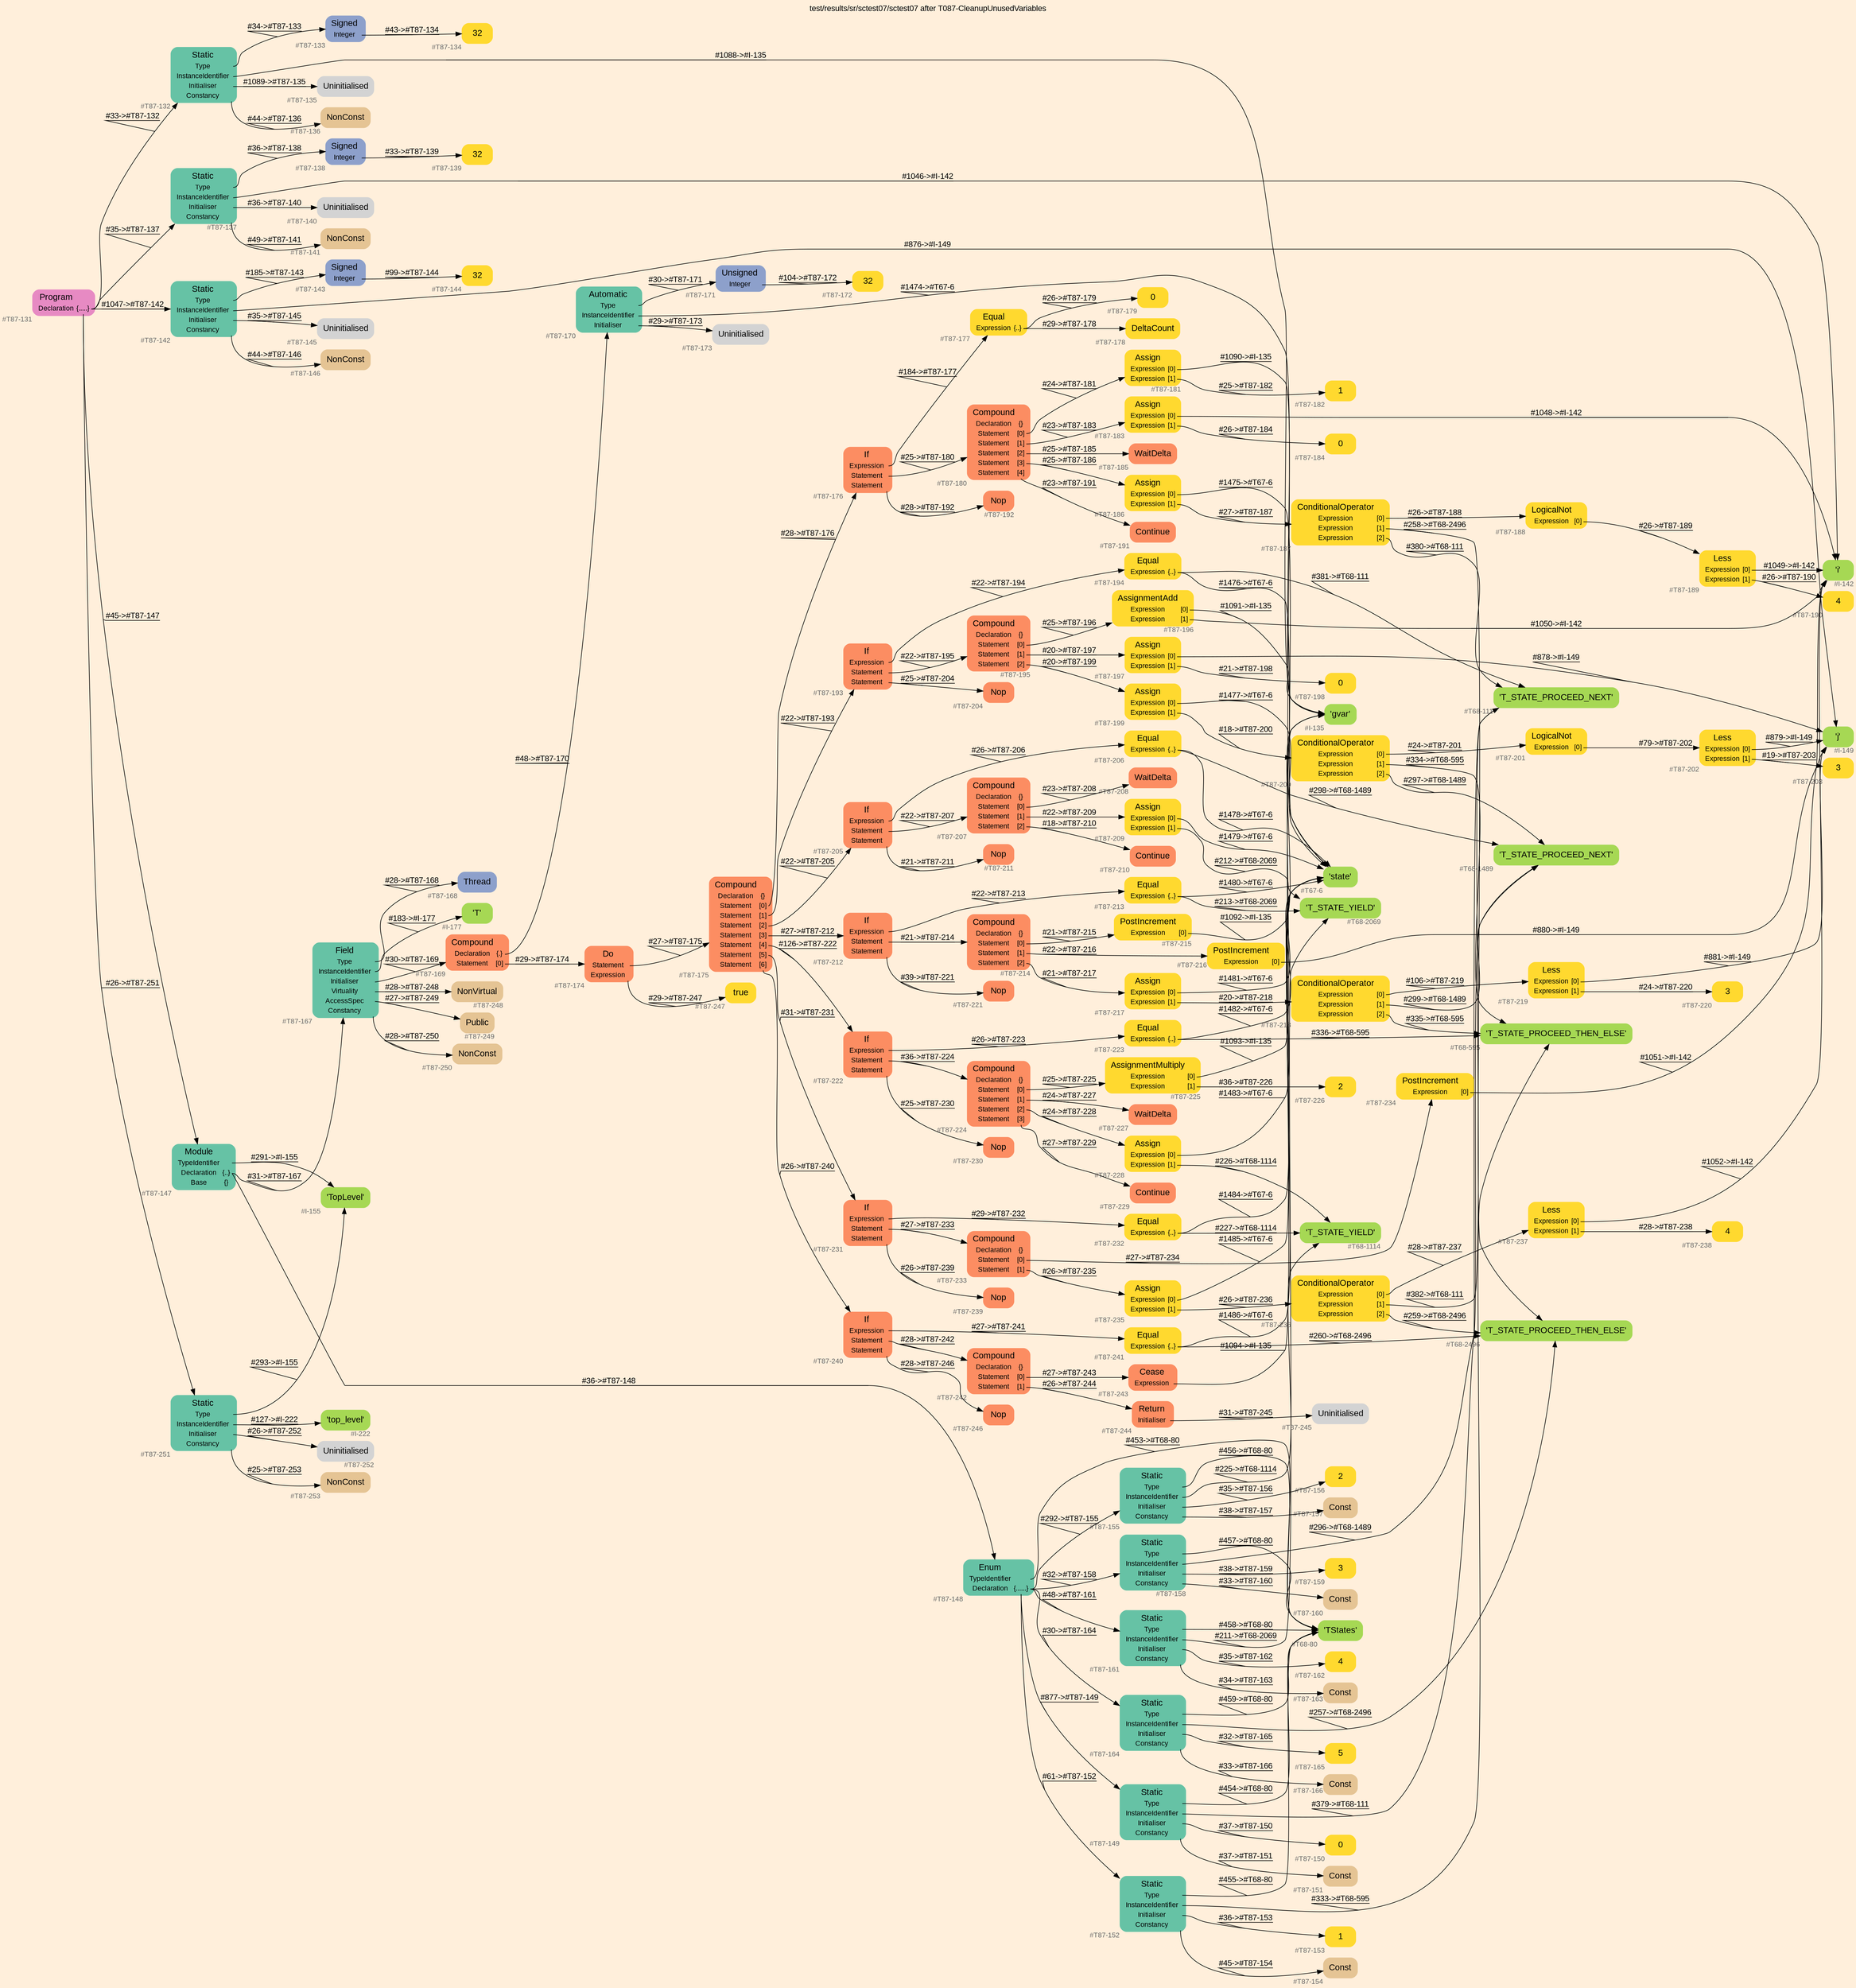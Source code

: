 digraph "test/results/sr/sctest07/sctest07 after T087-CleanupUnusedVariables" {
label = "test/results/sr/sctest07/sctest07 after T087-CleanupUnusedVariables"
labelloc = t
graph [
    rankdir = "LR"
    ranksep = 0.3
    bgcolor = antiquewhite1
    color = black
    fontcolor = black
    fontname = "Arial"
];
node [
    fontname = "Arial"
];
edge [
    fontname = "Arial"
];

// -------------------- node figure --------------------
// -------- block #T87-131 ----------
"#T87-131" [
    fillcolor = "/set28/4"
    xlabel = "#T87-131"
    fontsize = "12"
    fontcolor = grey40
    shape = "plaintext"
    label = <<TABLE BORDER="0" CELLBORDER="0" CELLSPACING="0">
     <TR><TD><FONT COLOR="black" POINT-SIZE="15">Program</FONT></TD></TR>
     <TR><TD><FONT COLOR="black" POINT-SIZE="12">Declaration</FONT></TD><TD PORT="port0"><FONT COLOR="black" POINT-SIZE="12">{.....}</FONT></TD></TR>
    </TABLE>>
    style = "rounded,filled"
];

// -------- block #T87-132 ----------
"#T87-132" [
    fillcolor = "/set28/1"
    xlabel = "#T87-132"
    fontsize = "12"
    fontcolor = grey40
    shape = "plaintext"
    label = <<TABLE BORDER="0" CELLBORDER="0" CELLSPACING="0">
     <TR><TD><FONT COLOR="black" POINT-SIZE="15">Static</FONT></TD></TR>
     <TR><TD><FONT COLOR="black" POINT-SIZE="12">Type</FONT></TD><TD PORT="port0"></TD></TR>
     <TR><TD><FONT COLOR="black" POINT-SIZE="12">InstanceIdentifier</FONT></TD><TD PORT="port1"></TD></TR>
     <TR><TD><FONT COLOR="black" POINT-SIZE="12">Initialiser</FONT></TD><TD PORT="port2"></TD></TR>
     <TR><TD><FONT COLOR="black" POINT-SIZE="12">Constancy</FONT></TD><TD PORT="port3"></TD></TR>
    </TABLE>>
    style = "rounded,filled"
];

// -------- block #T87-133 ----------
"#T87-133" [
    fillcolor = "/set28/3"
    xlabel = "#T87-133"
    fontsize = "12"
    fontcolor = grey40
    shape = "plaintext"
    label = <<TABLE BORDER="0" CELLBORDER="0" CELLSPACING="0">
     <TR><TD><FONT COLOR="black" POINT-SIZE="15">Signed</FONT></TD></TR>
     <TR><TD><FONT COLOR="black" POINT-SIZE="12">Integer</FONT></TD><TD PORT="port0"></TD></TR>
    </TABLE>>
    style = "rounded,filled"
];

// -------- block #T87-134 ----------
"#T87-134" [
    fillcolor = "/set28/6"
    xlabel = "#T87-134"
    fontsize = "12"
    fontcolor = grey40
    shape = "plaintext"
    label = <<TABLE BORDER="0" CELLBORDER="0" CELLSPACING="0">
     <TR><TD><FONT COLOR="black" POINT-SIZE="15">32</FONT></TD></TR>
    </TABLE>>
    style = "rounded,filled"
];

// -------- block #I-135 ----------
"#I-135" [
    fillcolor = "/set28/5"
    xlabel = "#I-135"
    fontsize = "12"
    fontcolor = grey40
    shape = "plaintext"
    label = <<TABLE BORDER="0" CELLBORDER="0" CELLSPACING="0">
     <TR><TD><FONT COLOR="black" POINT-SIZE="15">'gvar'</FONT></TD></TR>
    </TABLE>>
    style = "rounded,filled"
];

// -------- block #T87-135 ----------
"#T87-135" [
    xlabel = "#T87-135"
    fontsize = "12"
    fontcolor = grey40
    shape = "plaintext"
    label = <<TABLE BORDER="0" CELLBORDER="0" CELLSPACING="0">
     <TR><TD><FONT COLOR="black" POINT-SIZE="15">Uninitialised</FONT></TD></TR>
    </TABLE>>
    style = "rounded,filled"
];

// -------- block #T87-136 ----------
"#T87-136" [
    fillcolor = "/set28/7"
    xlabel = "#T87-136"
    fontsize = "12"
    fontcolor = grey40
    shape = "plaintext"
    label = <<TABLE BORDER="0" CELLBORDER="0" CELLSPACING="0">
     <TR><TD><FONT COLOR="black" POINT-SIZE="15">NonConst</FONT></TD></TR>
    </TABLE>>
    style = "rounded,filled"
];

// -------- block #T87-137 ----------
"#T87-137" [
    fillcolor = "/set28/1"
    xlabel = "#T87-137"
    fontsize = "12"
    fontcolor = grey40
    shape = "plaintext"
    label = <<TABLE BORDER="0" CELLBORDER="0" CELLSPACING="0">
     <TR><TD><FONT COLOR="black" POINT-SIZE="15">Static</FONT></TD></TR>
     <TR><TD><FONT COLOR="black" POINT-SIZE="12">Type</FONT></TD><TD PORT="port0"></TD></TR>
     <TR><TD><FONT COLOR="black" POINT-SIZE="12">InstanceIdentifier</FONT></TD><TD PORT="port1"></TD></TR>
     <TR><TD><FONT COLOR="black" POINT-SIZE="12">Initialiser</FONT></TD><TD PORT="port2"></TD></TR>
     <TR><TD><FONT COLOR="black" POINT-SIZE="12">Constancy</FONT></TD><TD PORT="port3"></TD></TR>
    </TABLE>>
    style = "rounded,filled"
];

// -------- block #T87-138 ----------
"#T87-138" [
    fillcolor = "/set28/3"
    xlabel = "#T87-138"
    fontsize = "12"
    fontcolor = grey40
    shape = "plaintext"
    label = <<TABLE BORDER="0" CELLBORDER="0" CELLSPACING="0">
     <TR><TD><FONT COLOR="black" POINT-SIZE="15">Signed</FONT></TD></TR>
     <TR><TD><FONT COLOR="black" POINT-SIZE="12">Integer</FONT></TD><TD PORT="port0"></TD></TR>
    </TABLE>>
    style = "rounded,filled"
];

// -------- block #T87-139 ----------
"#T87-139" [
    fillcolor = "/set28/6"
    xlabel = "#T87-139"
    fontsize = "12"
    fontcolor = grey40
    shape = "plaintext"
    label = <<TABLE BORDER="0" CELLBORDER="0" CELLSPACING="0">
     <TR><TD><FONT COLOR="black" POINT-SIZE="15">32</FONT></TD></TR>
    </TABLE>>
    style = "rounded,filled"
];

// -------- block #I-142 ----------
"#I-142" [
    fillcolor = "/set28/5"
    xlabel = "#I-142"
    fontsize = "12"
    fontcolor = grey40
    shape = "plaintext"
    label = <<TABLE BORDER="0" CELLBORDER="0" CELLSPACING="0">
     <TR><TD><FONT COLOR="black" POINT-SIZE="15">'i'</FONT></TD></TR>
    </TABLE>>
    style = "rounded,filled"
];

// -------- block #T87-140 ----------
"#T87-140" [
    xlabel = "#T87-140"
    fontsize = "12"
    fontcolor = grey40
    shape = "plaintext"
    label = <<TABLE BORDER="0" CELLBORDER="0" CELLSPACING="0">
     <TR><TD><FONT COLOR="black" POINT-SIZE="15">Uninitialised</FONT></TD></TR>
    </TABLE>>
    style = "rounded,filled"
];

// -------- block #T87-141 ----------
"#T87-141" [
    fillcolor = "/set28/7"
    xlabel = "#T87-141"
    fontsize = "12"
    fontcolor = grey40
    shape = "plaintext"
    label = <<TABLE BORDER="0" CELLBORDER="0" CELLSPACING="0">
     <TR><TD><FONT COLOR="black" POINT-SIZE="15">NonConst</FONT></TD></TR>
    </TABLE>>
    style = "rounded,filled"
];

// -------- block #T87-142 ----------
"#T87-142" [
    fillcolor = "/set28/1"
    xlabel = "#T87-142"
    fontsize = "12"
    fontcolor = grey40
    shape = "plaintext"
    label = <<TABLE BORDER="0" CELLBORDER="0" CELLSPACING="0">
     <TR><TD><FONT COLOR="black" POINT-SIZE="15">Static</FONT></TD></TR>
     <TR><TD><FONT COLOR="black" POINT-SIZE="12">Type</FONT></TD><TD PORT="port0"></TD></TR>
     <TR><TD><FONT COLOR="black" POINT-SIZE="12">InstanceIdentifier</FONT></TD><TD PORT="port1"></TD></TR>
     <TR><TD><FONT COLOR="black" POINT-SIZE="12">Initialiser</FONT></TD><TD PORT="port2"></TD></TR>
     <TR><TD><FONT COLOR="black" POINT-SIZE="12">Constancy</FONT></TD><TD PORT="port3"></TD></TR>
    </TABLE>>
    style = "rounded,filled"
];

// -------- block #T87-143 ----------
"#T87-143" [
    fillcolor = "/set28/3"
    xlabel = "#T87-143"
    fontsize = "12"
    fontcolor = grey40
    shape = "plaintext"
    label = <<TABLE BORDER="0" CELLBORDER="0" CELLSPACING="0">
     <TR><TD><FONT COLOR="black" POINT-SIZE="15">Signed</FONT></TD></TR>
     <TR><TD><FONT COLOR="black" POINT-SIZE="12">Integer</FONT></TD><TD PORT="port0"></TD></TR>
    </TABLE>>
    style = "rounded,filled"
];

// -------- block #T87-144 ----------
"#T87-144" [
    fillcolor = "/set28/6"
    xlabel = "#T87-144"
    fontsize = "12"
    fontcolor = grey40
    shape = "plaintext"
    label = <<TABLE BORDER="0" CELLBORDER="0" CELLSPACING="0">
     <TR><TD><FONT COLOR="black" POINT-SIZE="15">32</FONT></TD></TR>
    </TABLE>>
    style = "rounded,filled"
];

// -------- block #I-149 ----------
"#I-149" [
    fillcolor = "/set28/5"
    xlabel = "#I-149"
    fontsize = "12"
    fontcolor = grey40
    shape = "plaintext"
    label = <<TABLE BORDER="0" CELLBORDER="0" CELLSPACING="0">
     <TR><TD><FONT COLOR="black" POINT-SIZE="15">'j'</FONT></TD></TR>
    </TABLE>>
    style = "rounded,filled"
];

// -------- block #T87-145 ----------
"#T87-145" [
    xlabel = "#T87-145"
    fontsize = "12"
    fontcolor = grey40
    shape = "plaintext"
    label = <<TABLE BORDER="0" CELLBORDER="0" CELLSPACING="0">
     <TR><TD><FONT COLOR="black" POINT-SIZE="15">Uninitialised</FONT></TD></TR>
    </TABLE>>
    style = "rounded,filled"
];

// -------- block #T87-146 ----------
"#T87-146" [
    fillcolor = "/set28/7"
    xlabel = "#T87-146"
    fontsize = "12"
    fontcolor = grey40
    shape = "plaintext"
    label = <<TABLE BORDER="0" CELLBORDER="0" CELLSPACING="0">
     <TR><TD><FONT COLOR="black" POINT-SIZE="15">NonConst</FONT></TD></TR>
    </TABLE>>
    style = "rounded,filled"
];

// -------- block #T87-147 ----------
"#T87-147" [
    fillcolor = "/set28/1"
    xlabel = "#T87-147"
    fontsize = "12"
    fontcolor = grey40
    shape = "plaintext"
    label = <<TABLE BORDER="0" CELLBORDER="0" CELLSPACING="0">
     <TR><TD><FONT COLOR="black" POINT-SIZE="15">Module</FONT></TD></TR>
     <TR><TD><FONT COLOR="black" POINT-SIZE="12">TypeIdentifier</FONT></TD><TD PORT="port0"></TD></TR>
     <TR><TD><FONT COLOR="black" POINT-SIZE="12">Declaration</FONT></TD><TD PORT="port1"><FONT COLOR="black" POINT-SIZE="12">{..}</FONT></TD></TR>
     <TR><TD><FONT COLOR="black" POINT-SIZE="12">Base</FONT></TD><TD PORT="port2"><FONT COLOR="black" POINT-SIZE="12">{}</FONT></TD></TR>
    </TABLE>>
    style = "rounded,filled"
];

// -------- block #I-155 ----------
"#I-155" [
    fillcolor = "/set28/5"
    xlabel = "#I-155"
    fontsize = "12"
    fontcolor = grey40
    shape = "plaintext"
    label = <<TABLE BORDER="0" CELLBORDER="0" CELLSPACING="0">
     <TR><TD><FONT COLOR="black" POINT-SIZE="15">'TopLevel'</FONT></TD></TR>
    </TABLE>>
    style = "rounded,filled"
];

// -------- block #T87-148 ----------
"#T87-148" [
    fillcolor = "/set28/1"
    xlabel = "#T87-148"
    fontsize = "12"
    fontcolor = grey40
    shape = "plaintext"
    label = <<TABLE BORDER="0" CELLBORDER="0" CELLSPACING="0">
     <TR><TD><FONT COLOR="black" POINT-SIZE="15">Enum</FONT></TD></TR>
     <TR><TD><FONT COLOR="black" POINT-SIZE="12">TypeIdentifier</FONT></TD><TD PORT="port0"></TD></TR>
     <TR><TD><FONT COLOR="black" POINT-SIZE="12">Declaration</FONT></TD><TD PORT="port1"><FONT COLOR="black" POINT-SIZE="12">{......}</FONT></TD></TR>
    </TABLE>>
    style = "rounded,filled"
];

// -------- block #T68-80 ----------
"#T68-80" [
    fillcolor = "/set28/5"
    xlabel = "#T68-80"
    fontsize = "12"
    fontcolor = grey40
    shape = "plaintext"
    label = <<TABLE BORDER="0" CELLBORDER="0" CELLSPACING="0">
     <TR><TD><FONT COLOR="black" POINT-SIZE="15">'TStates'</FONT></TD></TR>
    </TABLE>>
    style = "rounded,filled"
];

// -------- block #T87-149 ----------
"#T87-149" [
    fillcolor = "/set28/1"
    xlabel = "#T87-149"
    fontsize = "12"
    fontcolor = grey40
    shape = "plaintext"
    label = <<TABLE BORDER="0" CELLBORDER="0" CELLSPACING="0">
     <TR><TD><FONT COLOR="black" POINT-SIZE="15">Static</FONT></TD></TR>
     <TR><TD><FONT COLOR="black" POINT-SIZE="12">Type</FONT></TD><TD PORT="port0"></TD></TR>
     <TR><TD><FONT COLOR="black" POINT-SIZE="12">InstanceIdentifier</FONT></TD><TD PORT="port1"></TD></TR>
     <TR><TD><FONT COLOR="black" POINT-SIZE="12">Initialiser</FONT></TD><TD PORT="port2"></TD></TR>
     <TR><TD><FONT COLOR="black" POINT-SIZE="12">Constancy</FONT></TD><TD PORT="port3"></TD></TR>
    </TABLE>>
    style = "rounded,filled"
];

// -------- block #T68-111 ----------
"#T68-111" [
    fillcolor = "/set28/5"
    xlabel = "#T68-111"
    fontsize = "12"
    fontcolor = grey40
    shape = "plaintext"
    label = <<TABLE BORDER="0" CELLBORDER="0" CELLSPACING="0">
     <TR><TD><FONT COLOR="black" POINT-SIZE="15">'T_STATE_PROCEED_NEXT'</FONT></TD></TR>
    </TABLE>>
    style = "rounded,filled"
];

// -------- block #T87-150 ----------
"#T87-150" [
    fillcolor = "/set28/6"
    xlabel = "#T87-150"
    fontsize = "12"
    fontcolor = grey40
    shape = "plaintext"
    label = <<TABLE BORDER="0" CELLBORDER="0" CELLSPACING="0">
     <TR><TD><FONT COLOR="black" POINT-SIZE="15">0</FONT></TD></TR>
    </TABLE>>
    style = "rounded,filled"
];

// -------- block #T87-151 ----------
"#T87-151" [
    fillcolor = "/set28/7"
    xlabel = "#T87-151"
    fontsize = "12"
    fontcolor = grey40
    shape = "plaintext"
    label = <<TABLE BORDER="0" CELLBORDER="0" CELLSPACING="0">
     <TR><TD><FONT COLOR="black" POINT-SIZE="15">Const</FONT></TD></TR>
    </TABLE>>
    style = "rounded,filled"
];

// -------- block #T87-152 ----------
"#T87-152" [
    fillcolor = "/set28/1"
    xlabel = "#T87-152"
    fontsize = "12"
    fontcolor = grey40
    shape = "plaintext"
    label = <<TABLE BORDER="0" CELLBORDER="0" CELLSPACING="0">
     <TR><TD><FONT COLOR="black" POINT-SIZE="15">Static</FONT></TD></TR>
     <TR><TD><FONT COLOR="black" POINT-SIZE="12">Type</FONT></TD><TD PORT="port0"></TD></TR>
     <TR><TD><FONT COLOR="black" POINT-SIZE="12">InstanceIdentifier</FONT></TD><TD PORT="port1"></TD></TR>
     <TR><TD><FONT COLOR="black" POINT-SIZE="12">Initialiser</FONT></TD><TD PORT="port2"></TD></TR>
     <TR><TD><FONT COLOR="black" POINT-SIZE="12">Constancy</FONT></TD><TD PORT="port3"></TD></TR>
    </TABLE>>
    style = "rounded,filled"
];

// -------- block #T68-595 ----------
"#T68-595" [
    fillcolor = "/set28/5"
    xlabel = "#T68-595"
    fontsize = "12"
    fontcolor = grey40
    shape = "plaintext"
    label = <<TABLE BORDER="0" CELLBORDER="0" CELLSPACING="0">
     <TR><TD><FONT COLOR="black" POINT-SIZE="15">'T_STATE_PROCEED_THEN_ELSE'</FONT></TD></TR>
    </TABLE>>
    style = "rounded,filled"
];

// -------- block #T87-153 ----------
"#T87-153" [
    fillcolor = "/set28/6"
    xlabel = "#T87-153"
    fontsize = "12"
    fontcolor = grey40
    shape = "plaintext"
    label = <<TABLE BORDER="0" CELLBORDER="0" CELLSPACING="0">
     <TR><TD><FONT COLOR="black" POINT-SIZE="15">1</FONT></TD></TR>
    </TABLE>>
    style = "rounded,filled"
];

// -------- block #T87-154 ----------
"#T87-154" [
    fillcolor = "/set28/7"
    xlabel = "#T87-154"
    fontsize = "12"
    fontcolor = grey40
    shape = "plaintext"
    label = <<TABLE BORDER="0" CELLBORDER="0" CELLSPACING="0">
     <TR><TD><FONT COLOR="black" POINT-SIZE="15">Const</FONT></TD></TR>
    </TABLE>>
    style = "rounded,filled"
];

// -------- block #T87-155 ----------
"#T87-155" [
    fillcolor = "/set28/1"
    xlabel = "#T87-155"
    fontsize = "12"
    fontcolor = grey40
    shape = "plaintext"
    label = <<TABLE BORDER="0" CELLBORDER="0" CELLSPACING="0">
     <TR><TD><FONT COLOR="black" POINT-SIZE="15">Static</FONT></TD></TR>
     <TR><TD><FONT COLOR="black" POINT-SIZE="12">Type</FONT></TD><TD PORT="port0"></TD></TR>
     <TR><TD><FONT COLOR="black" POINT-SIZE="12">InstanceIdentifier</FONT></TD><TD PORT="port1"></TD></TR>
     <TR><TD><FONT COLOR="black" POINT-SIZE="12">Initialiser</FONT></TD><TD PORT="port2"></TD></TR>
     <TR><TD><FONT COLOR="black" POINT-SIZE="12">Constancy</FONT></TD><TD PORT="port3"></TD></TR>
    </TABLE>>
    style = "rounded,filled"
];

// -------- block #T68-1114 ----------
"#T68-1114" [
    fillcolor = "/set28/5"
    xlabel = "#T68-1114"
    fontsize = "12"
    fontcolor = grey40
    shape = "plaintext"
    label = <<TABLE BORDER="0" CELLBORDER="0" CELLSPACING="0">
     <TR><TD><FONT COLOR="black" POINT-SIZE="15">'T_STATE_YIELD'</FONT></TD></TR>
    </TABLE>>
    style = "rounded,filled"
];

// -------- block #T87-156 ----------
"#T87-156" [
    fillcolor = "/set28/6"
    xlabel = "#T87-156"
    fontsize = "12"
    fontcolor = grey40
    shape = "plaintext"
    label = <<TABLE BORDER="0" CELLBORDER="0" CELLSPACING="0">
     <TR><TD><FONT COLOR="black" POINT-SIZE="15">2</FONT></TD></TR>
    </TABLE>>
    style = "rounded,filled"
];

// -------- block #T87-157 ----------
"#T87-157" [
    fillcolor = "/set28/7"
    xlabel = "#T87-157"
    fontsize = "12"
    fontcolor = grey40
    shape = "plaintext"
    label = <<TABLE BORDER="0" CELLBORDER="0" CELLSPACING="0">
     <TR><TD><FONT COLOR="black" POINT-SIZE="15">Const</FONT></TD></TR>
    </TABLE>>
    style = "rounded,filled"
];

// -------- block #T87-158 ----------
"#T87-158" [
    fillcolor = "/set28/1"
    xlabel = "#T87-158"
    fontsize = "12"
    fontcolor = grey40
    shape = "plaintext"
    label = <<TABLE BORDER="0" CELLBORDER="0" CELLSPACING="0">
     <TR><TD><FONT COLOR="black" POINT-SIZE="15">Static</FONT></TD></TR>
     <TR><TD><FONT COLOR="black" POINT-SIZE="12">Type</FONT></TD><TD PORT="port0"></TD></TR>
     <TR><TD><FONT COLOR="black" POINT-SIZE="12">InstanceIdentifier</FONT></TD><TD PORT="port1"></TD></TR>
     <TR><TD><FONT COLOR="black" POINT-SIZE="12">Initialiser</FONT></TD><TD PORT="port2"></TD></TR>
     <TR><TD><FONT COLOR="black" POINT-SIZE="12">Constancy</FONT></TD><TD PORT="port3"></TD></TR>
    </TABLE>>
    style = "rounded,filled"
];

// -------- block #T68-1489 ----------
"#T68-1489" [
    fillcolor = "/set28/5"
    xlabel = "#T68-1489"
    fontsize = "12"
    fontcolor = grey40
    shape = "plaintext"
    label = <<TABLE BORDER="0" CELLBORDER="0" CELLSPACING="0">
     <TR><TD><FONT COLOR="black" POINT-SIZE="15">'T_STATE_PROCEED_NEXT'</FONT></TD></TR>
    </TABLE>>
    style = "rounded,filled"
];

// -------- block #T87-159 ----------
"#T87-159" [
    fillcolor = "/set28/6"
    xlabel = "#T87-159"
    fontsize = "12"
    fontcolor = grey40
    shape = "plaintext"
    label = <<TABLE BORDER="0" CELLBORDER="0" CELLSPACING="0">
     <TR><TD><FONT COLOR="black" POINT-SIZE="15">3</FONT></TD></TR>
    </TABLE>>
    style = "rounded,filled"
];

// -------- block #T87-160 ----------
"#T87-160" [
    fillcolor = "/set28/7"
    xlabel = "#T87-160"
    fontsize = "12"
    fontcolor = grey40
    shape = "plaintext"
    label = <<TABLE BORDER="0" CELLBORDER="0" CELLSPACING="0">
     <TR><TD><FONT COLOR="black" POINT-SIZE="15">Const</FONT></TD></TR>
    </TABLE>>
    style = "rounded,filled"
];

// -------- block #T87-161 ----------
"#T87-161" [
    fillcolor = "/set28/1"
    xlabel = "#T87-161"
    fontsize = "12"
    fontcolor = grey40
    shape = "plaintext"
    label = <<TABLE BORDER="0" CELLBORDER="0" CELLSPACING="0">
     <TR><TD><FONT COLOR="black" POINT-SIZE="15">Static</FONT></TD></TR>
     <TR><TD><FONT COLOR="black" POINT-SIZE="12">Type</FONT></TD><TD PORT="port0"></TD></TR>
     <TR><TD><FONT COLOR="black" POINT-SIZE="12">InstanceIdentifier</FONT></TD><TD PORT="port1"></TD></TR>
     <TR><TD><FONT COLOR="black" POINT-SIZE="12">Initialiser</FONT></TD><TD PORT="port2"></TD></TR>
     <TR><TD><FONT COLOR="black" POINT-SIZE="12">Constancy</FONT></TD><TD PORT="port3"></TD></TR>
    </TABLE>>
    style = "rounded,filled"
];

// -------- block #T68-2069 ----------
"#T68-2069" [
    fillcolor = "/set28/5"
    xlabel = "#T68-2069"
    fontsize = "12"
    fontcolor = grey40
    shape = "plaintext"
    label = <<TABLE BORDER="0" CELLBORDER="0" CELLSPACING="0">
     <TR><TD><FONT COLOR="black" POINT-SIZE="15">'T_STATE_YIELD'</FONT></TD></TR>
    </TABLE>>
    style = "rounded,filled"
];

// -------- block #T87-162 ----------
"#T87-162" [
    fillcolor = "/set28/6"
    xlabel = "#T87-162"
    fontsize = "12"
    fontcolor = grey40
    shape = "plaintext"
    label = <<TABLE BORDER="0" CELLBORDER="0" CELLSPACING="0">
     <TR><TD><FONT COLOR="black" POINT-SIZE="15">4</FONT></TD></TR>
    </TABLE>>
    style = "rounded,filled"
];

// -------- block #T87-163 ----------
"#T87-163" [
    fillcolor = "/set28/7"
    xlabel = "#T87-163"
    fontsize = "12"
    fontcolor = grey40
    shape = "plaintext"
    label = <<TABLE BORDER="0" CELLBORDER="0" CELLSPACING="0">
     <TR><TD><FONT COLOR="black" POINT-SIZE="15">Const</FONT></TD></TR>
    </TABLE>>
    style = "rounded,filled"
];

// -------- block #T87-164 ----------
"#T87-164" [
    fillcolor = "/set28/1"
    xlabel = "#T87-164"
    fontsize = "12"
    fontcolor = grey40
    shape = "plaintext"
    label = <<TABLE BORDER="0" CELLBORDER="0" CELLSPACING="0">
     <TR><TD><FONT COLOR="black" POINT-SIZE="15">Static</FONT></TD></TR>
     <TR><TD><FONT COLOR="black" POINT-SIZE="12">Type</FONT></TD><TD PORT="port0"></TD></TR>
     <TR><TD><FONT COLOR="black" POINT-SIZE="12">InstanceIdentifier</FONT></TD><TD PORT="port1"></TD></TR>
     <TR><TD><FONT COLOR="black" POINT-SIZE="12">Initialiser</FONT></TD><TD PORT="port2"></TD></TR>
     <TR><TD><FONT COLOR="black" POINT-SIZE="12">Constancy</FONT></TD><TD PORT="port3"></TD></TR>
    </TABLE>>
    style = "rounded,filled"
];

// -------- block #T68-2496 ----------
"#T68-2496" [
    fillcolor = "/set28/5"
    xlabel = "#T68-2496"
    fontsize = "12"
    fontcolor = grey40
    shape = "plaintext"
    label = <<TABLE BORDER="0" CELLBORDER="0" CELLSPACING="0">
     <TR><TD><FONT COLOR="black" POINT-SIZE="15">'T_STATE_PROCEED_THEN_ELSE'</FONT></TD></TR>
    </TABLE>>
    style = "rounded,filled"
];

// -------- block #T87-165 ----------
"#T87-165" [
    fillcolor = "/set28/6"
    xlabel = "#T87-165"
    fontsize = "12"
    fontcolor = grey40
    shape = "plaintext"
    label = <<TABLE BORDER="0" CELLBORDER="0" CELLSPACING="0">
     <TR><TD><FONT COLOR="black" POINT-SIZE="15">5</FONT></TD></TR>
    </TABLE>>
    style = "rounded,filled"
];

// -------- block #T87-166 ----------
"#T87-166" [
    fillcolor = "/set28/7"
    xlabel = "#T87-166"
    fontsize = "12"
    fontcolor = grey40
    shape = "plaintext"
    label = <<TABLE BORDER="0" CELLBORDER="0" CELLSPACING="0">
     <TR><TD><FONT COLOR="black" POINT-SIZE="15">Const</FONT></TD></TR>
    </TABLE>>
    style = "rounded,filled"
];

// -------- block #T87-167 ----------
"#T87-167" [
    fillcolor = "/set28/1"
    xlabel = "#T87-167"
    fontsize = "12"
    fontcolor = grey40
    shape = "plaintext"
    label = <<TABLE BORDER="0" CELLBORDER="0" CELLSPACING="0">
     <TR><TD><FONT COLOR="black" POINT-SIZE="15">Field</FONT></TD></TR>
     <TR><TD><FONT COLOR="black" POINT-SIZE="12">Type</FONT></TD><TD PORT="port0"></TD></TR>
     <TR><TD><FONT COLOR="black" POINT-SIZE="12">InstanceIdentifier</FONT></TD><TD PORT="port1"></TD></TR>
     <TR><TD><FONT COLOR="black" POINT-SIZE="12">Initialiser</FONT></TD><TD PORT="port2"></TD></TR>
     <TR><TD><FONT COLOR="black" POINT-SIZE="12">Virtuality</FONT></TD><TD PORT="port3"></TD></TR>
     <TR><TD><FONT COLOR="black" POINT-SIZE="12">AccessSpec</FONT></TD><TD PORT="port4"></TD></TR>
     <TR><TD><FONT COLOR="black" POINT-SIZE="12">Constancy</FONT></TD><TD PORT="port5"></TD></TR>
    </TABLE>>
    style = "rounded,filled"
];

// -------- block #T87-168 ----------
"#T87-168" [
    fillcolor = "/set28/3"
    xlabel = "#T87-168"
    fontsize = "12"
    fontcolor = grey40
    shape = "plaintext"
    label = <<TABLE BORDER="0" CELLBORDER="0" CELLSPACING="0">
     <TR><TD><FONT COLOR="black" POINT-SIZE="15">Thread</FONT></TD></TR>
    </TABLE>>
    style = "rounded,filled"
];

// -------- block #I-177 ----------
"#I-177" [
    fillcolor = "/set28/5"
    xlabel = "#I-177"
    fontsize = "12"
    fontcolor = grey40
    shape = "plaintext"
    label = <<TABLE BORDER="0" CELLBORDER="0" CELLSPACING="0">
     <TR><TD><FONT COLOR="black" POINT-SIZE="15">'T'</FONT></TD></TR>
    </TABLE>>
    style = "rounded,filled"
];

// -------- block #T87-169 ----------
"#T87-169" [
    fillcolor = "/set28/2"
    xlabel = "#T87-169"
    fontsize = "12"
    fontcolor = grey40
    shape = "plaintext"
    label = <<TABLE BORDER="0" CELLBORDER="0" CELLSPACING="0">
     <TR><TD><FONT COLOR="black" POINT-SIZE="15">Compound</FONT></TD></TR>
     <TR><TD><FONT COLOR="black" POINT-SIZE="12">Declaration</FONT></TD><TD PORT="port0"><FONT COLOR="black" POINT-SIZE="12">{.}</FONT></TD></TR>
     <TR><TD><FONT COLOR="black" POINT-SIZE="12">Statement</FONT></TD><TD PORT="port1"><FONT COLOR="black" POINT-SIZE="12">[0]</FONT></TD></TR>
    </TABLE>>
    style = "rounded,filled"
];

// -------- block #T87-170 ----------
"#T87-170" [
    fillcolor = "/set28/1"
    xlabel = "#T87-170"
    fontsize = "12"
    fontcolor = grey40
    shape = "plaintext"
    label = <<TABLE BORDER="0" CELLBORDER="0" CELLSPACING="0">
     <TR><TD><FONT COLOR="black" POINT-SIZE="15">Automatic</FONT></TD></TR>
     <TR><TD><FONT COLOR="black" POINT-SIZE="12">Type</FONT></TD><TD PORT="port0"></TD></TR>
     <TR><TD><FONT COLOR="black" POINT-SIZE="12">InstanceIdentifier</FONT></TD><TD PORT="port1"></TD></TR>
     <TR><TD><FONT COLOR="black" POINT-SIZE="12">Initialiser</FONT></TD><TD PORT="port2"></TD></TR>
    </TABLE>>
    style = "rounded,filled"
];

// -------- block #T87-171 ----------
"#T87-171" [
    fillcolor = "/set28/3"
    xlabel = "#T87-171"
    fontsize = "12"
    fontcolor = grey40
    shape = "plaintext"
    label = <<TABLE BORDER="0" CELLBORDER="0" CELLSPACING="0">
     <TR><TD><FONT COLOR="black" POINT-SIZE="15">Unsigned</FONT></TD></TR>
     <TR><TD><FONT COLOR="black" POINT-SIZE="12">Integer</FONT></TD><TD PORT="port0"></TD></TR>
    </TABLE>>
    style = "rounded,filled"
];

// -------- block #T87-172 ----------
"#T87-172" [
    fillcolor = "/set28/6"
    xlabel = "#T87-172"
    fontsize = "12"
    fontcolor = grey40
    shape = "plaintext"
    label = <<TABLE BORDER="0" CELLBORDER="0" CELLSPACING="0">
     <TR><TD><FONT COLOR="black" POINT-SIZE="15">32</FONT></TD></TR>
    </TABLE>>
    style = "rounded,filled"
];

// -------- block #T67-6 ----------
"#T67-6" [
    fillcolor = "/set28/5"
    xlabel = "#T67-6"
    fontsize = "12"
    fontcolor = grey40
    shape = "plaintext"
    label = <<TABLE BORDER="0" CELLBORDER="0" CELLSPACING="0">
     <TR><TD><FONT COLOR="black" POINT-SIZE="15">'state'</FONT></TD></TR>
    </TABLE>>
    style = "rounded,filled"
];

// -------- block #T87-173 ----------
"#T87-173" [
    xlabel = "#T87-173"
    fontsize = "12"
    fontcolor = grey40
    shape = "plaintext"
    label = <<TABLE BORDER="0" CELLBORDER="0" CELLSPACING="0">
     <TR><TD><FONT COLOR="black" POINT-SIZE="15">Uninitialised</FONT></TD></TR>
    </TABLE>>
    style = "rounded,filled"
];

// -------- block #T87-174 ----------
"#T87-174" [
    fillcolor = "/set28/2"
    xlabel = "#T87-174"
    fontsize = "12"
    fontcolor = grey40
    shape = "plaintext"
    label = <<TABLE BORDER="0" CELLBORDER="0" CELLSPACING="0">
     <TR><TD><FONT COLOR="black" POINT-SIZE="15">Do</FONT></TD></TR>
     <TR><TD><FONT COLOR="black" POINT-SIZE="12">Statement</FONT></TD><TD PORT="port0"></TD></TR>
     <TR><TD><FONT COLOR="black" POINT-SIZE="12">Expression</FONT></TD><TD PORT="port1"></TD></TR>
    </TABLE>>
    style = "rounded,filled"
];

// -------- block #T87-175 ----------
"#T87-175" [
    fillcolor = "/set28/2"
    xlabel = "#T87-175"
    fontsize = "12"
    fontcolor = grey40
    shape = "plaintext"
    label = <<TABLE BORDER="0" CELLBORDER="0" CELLSPACING="0">
     <TR><TD><FONT COLOR="black" POINT-SIZE="15">Compound</FONT></TD></TR>
     <TR><TD><FONT COLOR="black" POINT-SIZE="12">Declaration</FONT></TD><TD PORT="port0"><FONT COLOR="black" POINT-SIZE="12">{}</FONT></TD></TR>
     <TR><TD><FONT COLOR="black" POINT-SIZE="12">Statement</FONT></TD><TD PORT="port1"><FONT COLOR="black" POINT-SIZE="12">[0]</FONT></TD></TR>
     <TR><TD><FONT COLOR="black" POINT-SIZE="12">Statement</FONT></TD><TD PORT="port2"><FONT COLOR="black" POINT-SIZE="12">[1]</FONT></TD></TR>
     <TR><TD><FONT COLOR="black" POINT-SIZE="12">Statement</FONT></TD><TD PORT="port3"><FONT COLOR="black" POINT-SIZE="12">[2]</FONT></TD></TR>
     <TR><TD><FONT COLOR="black" POINT-SIZE="12">Statement</FONT></TD><TD PORT="port4"><FONT COLOR="black" POINT-SIZE="12">[3]</FONT></TD></TR>
     <TR><TD><FONT COLOR="black" POINT-SIZE="12">Statement</FONT></TD><TD PORT="port5"><FONT COLOR="black" POINT-SIZE="12">[4]</FONT></TD></TR>
     <TR><TD><FONT COLOR="black" POINT-SIZE="12">Statement</FONT></TD><TD PORT="port6"><FONT COLOR="black" POINT-SIZE="12">[5]</FONT></TD></TR>
     <TR><TD><FONT COLOR="black" POINT-SIZE="12">Statement</FONT></TD><TD PORT="port7"><FONT COLOR="black" POINT-SIZE="12">[6]</FONT></TD></TR>
    </TABLE>>
    style = "rounded,filled"
];

// -------- block #T87-176 ----------
"#T87-176" [
    fillcolor = "/set28/2"
    xlabel = "#T87-176"
    fontsize = "12"
    fontcolor = grey40
    shape = "plaintext"
    label = <<TABLE BORDER="0" CELLBORDER="0" CELLSPACING="0">
     <TR><TD><FONT COLOR="black" POINT-SIZE="15">If</FONT></TD></TR>
     <TR><TD><FONT COLOR="black" POINT-SIZE="12">Expression</FONT></TD><TD PORT="port0"></TD></TR>
     <TR><TD><FONT COLOR="black" POINT-SIZE="12">Statement</FONT></TD><TD PORT="port1"></TD></TR>
     <TR><TD><FONT COLOR="black" POINT-SIZE="12">Statement</FONT></TD><TD PORT="port2"></TD></TR>
    </TABLE>>
    style = "rounded,filled"
];

// -------- block #T87-177 ----------
"#T87-177" [
    fillcolor = "/set28/6"
    xlabel = "#T87-177"
    fontsize = "12"
    fontcolor = grey40
    shape = "plaintext"
    label = <<TABLE BORDER="0" CELLBORDER="0" CELLSPACING="0">
     <TR><TD><FONT COLOR="black" POINT-SIZE="15">Equal</FONT></TD></TR>
     <TR><TD><FONT COLOR="black" POINT-SIZE="12">Expression</FONT></TD><TD PORT="port0"><FONT COLOR="black" POINT-SIZE="12">{..}</FONT></TD></TR>
    </TABLE>>
    style = "rounded,filled"
];

// -------- block #T87-178 ----------
"#T87-178" [
    fillcolor = "/set28/6"
    xlabel = "#T87-178"
    fontsize = "12"
    fontcolor = grey40
    shape = "plaintext"
    label = <<TABLE BORDER="0" CELLBORDER="0" CELLSPACING="0">
     <TR><TD><FONT COLOR="black" POINT-SIZE="15">DeltaCount</FONT></TD></TR>
    </TABLE>>
    style = "rounded,filled"
];

// -------- block #T87-179 ----------
"#T87-179" [
    fillcolor = "/set28/6"
    xlabel = "#T87-179"
    fontsize = "12"
    fontcolor = grey40
    shape = "plaintext"
    label = <<TABLE BORDER="0" CELLBORDER="0" CELLSPACING="0">
     <TR><TD><FONT COLOR="black" POINT-SIZE="15">0</FONT></TD></TR>
    </TABLE>>
    style = "rounded,filled"
];

// -------- block #T87-180 ----------
"#T87-180" [
    fillcolor = "/set28/2"
    xlabel = "#T87-180"
    fontsize = "12"
    fontcolor = grey40
    shape = "plaintext"
    label = <<TABLE BORDER="0" CELLBORDER="0" CELLSPACING="0">
     <TR><TD><FONT COLOR="black" POINT-SIZE="15">Compound</FONT></TD></TR>
     <TR><TD><FONT COLOR="black" POINT-SIZE="12">Declaration</FONT></TD><TD PORT="port0"><FONT COLOR="black" POINT-SIZE="12">{}</FONT></TD></TR>
     <TR><TD><FONT COLOR="black" POINT-SIZE="12">Statement</FONT></TD><TD PORT="port1"><FONT COLOR="black" POINT-SIZE="12">[0]</FONT></TD></TR>
     <TR><TD><FONT COLOR="black" POINT-SIZE="12">Statement</FONT></TD><TD PORT="port2"><FONT COLOR="black" POINT-SIZE="12">[1]</FONT></TD></TR>
     <TR><TD><FONT COLOR="black" POINT-SIZE="12">Statement</FONT></TD><TD PORT="port3"><FONT COLOR="black" POINT-SIZE="12">[2]</FONT></TD></TR>
     <TR><TD><FONT COLOR="black" POINT-SIZE="12">Statement</FONT></TD><TD PORT="port4"><FONT COLOR="black" POINT-SIZE="12">[3]</FONT></TD></TR>
     <TR><TD><FONT COLOR="black" POINT-SIZE="12">Statement</FONT></TD><TD PORT="port5"><FONT COLOR="black" POINT-SIZE="12">[4]</FONT></TD></TR>
    </TABLE>>
    style = "rounded,filled"
];

// -------- block #T87-181 ----------
"#T87-181" [
    fillcolor = "/set28/6"
    xlabel = "#T87-181"
    fontsize = "12"
    fontcolor = grey40
    shape = "plaintext"
    label = <<TABLE BORDER="0" CELLBORDER="0" CELLSPACING="0">
     <TR><TD><FONT COLOR="black" POINT-SIZE="15">Assign</FONT></TD></TR>
     <TR><TD><FONT COLOR="black" POINT-SIZE="12">Expression</FONT></TD><TD PORT="port0"><FONT COLOR="black" POINT-SIZE="12">[0]</FONT></TD></TR>
     <TR><TD><FONT COLOR="black" POINT-SIZE="12">Expression</FONT></TD><TD PORT="port1"><FONT COLOR="black" POINT-SIZE="12">[1]</FONT></TD></TR>
    </TABLE>>
    style = "rounded,filled"
];

// -------- block #T87-182 ----------
"#T87-182" [
    fillcolor = "/set28/6"
    xlabel = "#T87-182"
    fontsize = "12"
    fontcolor = grey40
    shape = "plaintext"
    label = <<TABLE BORDER="0" CELLBORDER="0" CELLSPACING="0">
     <TR><TD><FONT COLOR="black" POINT-SIZE="15">1</FONT></TD></TR>
    </TABLE>>
    style = "rounded,filled"
];

// -------- block #T87-183 ----------
"#T87-183" [
    fillcolor = "/set28/6"
    xlabel = "#T87-183"
    fontsize = "12"
    fontcolor = grey40
    shape = "plaintext"
    label = <<TABLE BORDER="0" CELLBORDER="0" CELLSPACING="0">
     <TR><TD><FONT COLOR="black" POINT-SIZE="15">Assign</FONT></TD></TR>
     <TR><TD><FONT COLOR="black" POINT-SIZE="12">Expression</FONT></TD><TD PORT="port0"><FONT COLOR="black" POINT-SIZE="12">[0]</FONT></TD></TR>
     <TR><TD><FONT COLOR="black" POINT-SIZE="12">Expression</FONT></TD><TD PORT="port1"><FONT COLOR="black" POINT-SIZE="12">[1]</FONT></TD></TR>
    </TABLE>>
    style = "rounded,filled"
];

// -------- block #T87-184 ----------
"#T87-184" [
    fillcolor = "/set28/6"
    xlabel = "#T87-184"
    fontsize = "12"
    fontcolor = grey40
    shape = "plaintext"
    label = <<TABLE BORDER="0" CELLBORDER="0" CELLSPACING="0">
     <TR><TD><FONT COLOR="black" POINT-SIZE="15">0</FONT></TD></TR>
    </TABLE>>
    style = "rounded,filled"
];

// -------- block #T87-185 ----------
"#T87-185" [
    fillcolor = "/set28/2"
    xlabel = "#T87-185"
    fontsize = "12"
    fontcolor = grey40
    shape = "plaintext"
    label = <<TABLE BORDER="0" CELLBORDER="0" CELLSPACING="0">
     <TR><TD><FONT COLOR="black" POINT-SIZE="15">WaitDelta</FONT></TD></TR>
    </TABLE>>
    style = "rounded,filled"
];

// -------- block #T87-186 ----------
"#T87-186" [
    fillcolor = "/set28/6"
    xlabel = "#T87-186"
    fontsize = "12"
    fontcolor = grey40
    shape = "plaintext"
    label = <<TABLE BORDER="0" CELLBORDER="0" CELLSPACING="0">
     <TR><TD><FONT COLOR="black" POINT-SIZE="15">Assign</FONT></TD></TR>
     <TR><TD><FONT COLOR="black" POINT-SIZE="12">Expression</FONT></TD><TD PORT="port0"><FONT COLOR="black" POINT-SIZE="12">[0]</FONT></TD></TR>
     <TR><TD><FONT COLOR="black" POINT-SIZE="12">Expression</FONT></TD><TD PORT="port1"><FONT COLOR="black" POINT-SIZE="12">[1]</FONT></TD></TR>
    </TABLE>>
    style = "rounded,filled"
];

// -------- block #T87-187 ----------
"#T87-187" [
    fillcolor = "/set28/6"
    xlabel = "#T87-187"
    fontsize = "12"
    fontcolor = grey40
    shape = "plaintext"
    label = <<TABLE BORDER="0" CELLBORDER="0" CELLSPACING="0">
     <TR><TD><FONT COLOR="black" POINT-SIZE="15">ConditionalOperator</FONT></TD></TR>
     <TR><TD><FONT COLOR="black" POINT-SIZE="12">Expression</FONT></TD><TD PORT="port0"><FONT COLOR="black" POINT-SIZE="12">[0]</FONT></TD></TR>
     <TR><TD><FONT COLOR="black" POINT-SIZE="12">Expression</FONT></TD><TD PORT="port1"><FONT COLOR="black" POINT-SIZE="12">[1]</FONT></TD></TR>
     <TR><TD><FONT COLOR="black" POINT-SIZE="12">Expression</FONT></TD><TD PORT="port2"><FONT COLOR="black" POINT-SIZE="12">[2]</FONT></TD></TR>
    </TABLE>>
    style = "rounded,filled"
];

// -------- block #T87-188 ----------
"#T87-188" [
    fillcolor = "/set28/6"
    xlabel = "#T87-188"
    fontsize = "12"
    fontcolor = grey40
    shape = "plaintext"
    label = <<TABLE BORDER="0" CELLBORDER="0" CELLSPACING="0">
     <TR><TD><FONT COLOR="black" POINT-SIZE="15">LogicalNot</FONT></TD></TR>
     <TR><TD><FONT COLOR="black" POINT-SIZE="12">Expression</FONT></TD><TD PORT="port0"><FONT COLOR="black" POINT-SIZE="12">[0]</FONT></TD></TR>
    </TABLE>>
    style = "rounded,filled"
];

// -------- block #T87-189 ----------
"#T87-189" [
    fillcolor = "/set28/6"
    xlabel = "#T87-189"
    fontsize = "12"
    fontcolor = grey40
    shape = "plaintext"
    label = <<TABLE BORDER="0" CELLBORDER="0" CELLSPACING="0">
     <TR><TD><FONT COLOR="black" POINT-SIZE="15">Less</FONT></TD></TR>
     <TR><TD><FONT COLOR="black" POINT-SIZE="12">Expression</FONT></TD><TD PORT="port0"><FONT COLOR="black" POINT-SIZE="12">[0]</FONT></TD></TR>
     <TR><TD><FONT COLOR="black" POINT-SIZE="12">Expression</FONT></TD><TD PORT="port1"><FONT COLOR="black" POINT-SIZE="12">[1]</FONT></TD></TR>
    </TABLE>>
    style = "rounded,filled"
];

// -------- block #T87-190 ----------
"#T87-190" [
    fillcolor = "/set28/6"
    xlabel = "#T87-190"
    fontsize = "12"
    fontcolor = grey40
    shape = "plaintext"
    label = <<TABLE BORDER="0" CELLBORDER="0" CELLSPACING="0">
     <TR><TD><FONT COLOR="black" POINT-SIZE="15">4</FONT></TD></TR>
    </TABLE>>
    style = "rounded,filled"
];

// -------- block #T87-191 ----------
"#T87-191" [
    fillcolor = "/set28/2"
    xlabel = "#T87-191"
    fontsize = "12"
    fontcolor = grey40
    shape = "plaintext"
    label = <<TABLE BORDER="0" CELLBORDER="0" CELLSPACING="0">
     <TR><TD><FONT COLOR="black" POINT-SIZE="15">Continue</FONT></TD></TR>
    </TABLE>>
    style = "rounded,filled"
];

// -------- block #T87-192 ----------
"#T87-192" [
    fillcolor = "/set28/2"
    xlabel = "#T87-192"
    fontsize = "12"
    fontcolor = grey40
    shape = "plaintext"
    label = <<TABLE BORDER="0" CELLBORDER="0" CELLSPACING="0">
     <TR><TD><FONT COLOR="black" POINT-SIZE="15">Nop</FONT></TD></TR>
    </TABLE>>
    style = "rounded,filled"
];

// -------- block #T87-193 ----------
"#T87-193" [
    fillcolor = "/set28/2"
    xlabel = "#T87-193"
    fontsize = "12"
    fontcolor = grey40
    shape = "plaintext"
    label = <<TABLE BORDER="0" CELLBORDER="0" CELLSPACING="0">
     <TR><TD><FONT COLOR="black" POINT-SIZE="15">If</FONT></TD></TR>
     <TR><TD><FONT COLOR="black" POINT-SIZE="12">Expression</FONT></TD><TD PORT="port0"></TD></TR>
     <TR><TD><FONT COLOR="black" POINT-SIZE="12">Statement</FONT></TD><TD PORT="port1"></TD></TR>
     <TR><TD><FONT COLOR="black" POINT-SIZE="12">Statement</FONT></TD><TD PORT="port2"></TD></TR>
    </TABLE>>
    style = "rounded,filled"
];

// -------- block #T87-194 ----------
"#T87-194" [
    fillcolor = "/set28/6"
    xlabel = "#T87-194"
    fontsize = "12"
    fontcolor = grey40
    shape = "plaintext"
    label = <<TABLE BORDER="0" CELLBORDER="0" CELLSPACING="0">
     <TR><TD><FONT COLOR="black" POINT-SIZE="15">Equal</FONT></TD></TR>
     <TR><TD><FONT COLOR="black" POINT-SIZE="12">Expression</FONT></TD><TD PORT="port0"><FONT COLOR="black" POINT-SIZE="12">{..}</FONT></TD></TR>
    </TABLE>>
    style = "rounded,filled"
];

// -------- block #T87-195 ----------
"#T87-195" [
    fillcolor = "/set28/2"
    xlabel = "#T87-195"
    fontsize = "12"
    fontcolor = grey40
    shape = "plaintext"
    label = <<TABLE BORDER="0" CELLBORDER="0" CELLSPACING="0">
     <TR><TD><FONT COLOR="black" POINT-SIZE="15">Compound</FONT></TD></TR>
     <TR><TD><FONT COLOR="black" POINT-SIZE="12">Declaration</FONT></TD><TD PORT="port0"><FONT COLOR="black" POINT-SIZE="12">{}</FONT></TD></TR>
     <TR><TD><FONT COLOR="black" POINT-SIZE="12">Statement</FONT></TD><TD PORT="port1"><FONT COLOR="black" POINT-SIZE="12">[0]</FONT></TD></TR>
     <TR><TD><FONT COLOR="black" POINT-SIZE="12">Statement</FONT></TD><TD PORT="port2"><FONT COLOR="black" POINT-SIZE="12">[1]</FONT></TD></TR>
     <TR><TD><FONT COLOR="black" POINT-SIZE="12">Statement</FONT></TD><TD PORT="port3"><FONT COLOR="black" POINT-SIZE="12">[2]</FONT></TD></TR>
    </TABLE>>
    style = "rounded,filled"
];

// -------- block #T87-196 ----------
"#T87-196" [
    fillcolor = "/set28/6"
    xlabel = "#T87-196"
    fontsize = "12"
    fontcolor = grey40
    shape = "plaintext"
    label = <<TABLE BORDER="0" CELLBORDER="0" CELLSPACING="0">
     <TR><TD><FONT COLOR="black" POINT-SIZE="15">AssignmentAdd</FONT></TD></TR>
     <TR><TD><FONT COLOR="black" POINT-SIZE="12">Expression</FONT></TD><TD PORT="port0"><FONT COLOR="black" POINT-SIZE="12">[0]</FONT></TD></TR>
     <TR><TD><FONT COLOR="black" POINT-SIZE="12">Expression</FONT></TD><TD PORT="port1"><FONT COLOR="black" POINT-SIZE="12">[1]</FONT></TD></TR>
    </TABLE>>
    style = "rounded,filled"
];

// -------- block #T87-197 ----------
"#T87-197" [
    fillcolor = "/set28/6"
    xlabel = "#T87-197"
    fontsize = "12"
    fontcolor = grey40
    shape = "plaintext"
    label = <<TABLE BORDER="0" CELLBORDER="0" CELLSPACING="0">
     <TR><TD><FONT COLOR="black" POINT-SIZE="15">Assign</FONT></TD></TR>
     <TR><TD><FONT COLOR="black" POINT-SIZE="12">Expression</FONT></TD><TD PORT="port0"><FONT COLOR="black" POINT-SIZE="12">[0]</FONT></TD></TR>
     <TR><TD><FONT COLOR="black" POINT-SIZE="12">Expression</FONT></TD><TD PORT="port1"><FONT COLOR="black" POINT-SIZE="12">[1]</FONT></TD></TR>
    </TABLE>>
    style = "rounded,filled"
];

// -------- block #T87-198 ----------
"#T87-198" [
    fillcolor = "/set28/6"
    xlabel = "#T87-198"
    fontsize = "12"
    fontcolor = grey40
    shape = "plaintext"
    label = <<TABLE BORDER="0" CELLBORDER="0" CELLSPACING="0">
     <TR><TD><FONT COLOR="black" POINT-SIZE="15">0</FONT></TD></TR>
    </TABLE>>
    style = "rounded,filled"
];

// -------- block #T87-199 ----------
"#T87-199" [
    fillcolor = "/set28/6"
    xlabel = "#T87-199"
    fontsize = "12"
    fontcolor = grey40
    shape = "plaintext"
    label = <<TABLE BORDER="0" CELLBORDER="0" CELLSPACING="0">
     <TR><TD><FONT COLOR="black" POINT-SIZE="15">Assign</FONT></TD></TR>
     <TR><TD><FONT COLOR="black" POINT-SIZE="12">Expression</FONT></TD><TD PORT="port0"><FONT COLOR="black" POINT-SIZE="12">[0]</FONT></TD></TR>
     <TR><TD><FONT COLOR="black" POINT-SIZE="12">Expression</FONT></TD><TD PORT="port1"><FONT COLOR="black" POINT-SIZE="12">[1]</FONT></TD></TR>
    </TABLE>>
    style = "rounded,filled"
];

// -------- block #T87-200 ----------
"#T87-200" [
    fillcolor = "/set28/6"
    xlabel = "#T87-200"
    fontsize = "12"
    fontcolor = grey40
    shape = "plaintext"
    label = <<TABLE BORDER="0" CELLBORDER="0" CELLSPACING="0">
     <TR><TD><FONT COLOR="black" POINT-SIZE="15">ConditionalOperator</FONT></TD></TR>
     <TR><TD><FONT COLOR="black" POINT-SIZE="12">Expression</FONT></TD><TD PORT="port0"><FONT COLOR="black" POINT-SIZE="12">[0]</FONT></TD></TR>
     <TR><TD><FONT COLOR="black" POINT-SIZE="12">Expression</FONT></TD><TD PORT="port1"><FONT COLOR="black" POINT-SIZE="12">[1]</FONT></TD></TR>
     <TR><TD><FONT COLOR="black" POINT-SIZE="12">Expression</FONT></TD><TD PORT="port2"><FONT COLOR="black" POINT-SIZE="12">[2]</FONT></TD></TR>
    </TABLE>>
    style = "rounded,filled"
];

// -------- block #T87-201 ----------
"#T87-201" [
    fillcolor = "/set28/6"
    xlabel = "#T87-201"
    fontsize = "12"
    fontcolor = grey40
    shape = "plaintext"
    label = <<TABLE BORDER="0" CELLBORDER="0" CELLSPACING="0">
     <TR><TD><FONT COLOR="black" POINT-SIZE="15">LogicalNot</FONT></TD></TR>
     <TR><TD><FONT COLOR="black" POINT-SIZE="12">Expression</FONT></TD><TD PORT="port0"><FONT COLOR="black" POINT-SIZE="12">[0]</FONT></TD></TR>
    </TABLE>>
    style = "rounded,filled"
];

// -------- block #T87-202 ----------
"#T87-202" [
    fillcolor = "/set28/6"
    xlabel = "#T87-202"
    fontsize = "12"
    fontcolor = grey40
    shape = "plaintext"
    label = <<TABLE BORDER="0" CELLBORDER="0" CELLSPACING="0">
     <TR><TD><FONT COLOR="black" POINT-SIZE="15">Less</FONT></TD></TR>
     <TR><TD><FONT COLOR="black" POINT-SIZE="12">Expression</FONT></TD><TD PORT="port0"><FONT COLOR="black" POINT-SIZE="12">[0]</FONT></TD></TR>
     <TR><TD><FONT COLOR="black" POINT-SIZE="12">Expression</FONT></TD><TD PORT="port1"><FONT COLOR="black" POINT-SIZE="12">[1]</FONT></TD></TR>
    </TABLE>>
    style = "rounded,filled"
];

// -------- block #T87-203 ----------
"#T87-203" [
    fillcolor = "/set28/6"
    xlabel = "#T87-203"
    fontsize = "12"
    fontcolor = grey40
    shape = "plaintext"
    label = <<TABLE BORDER="0" CELLBORDER="0" CELLSPACING="0">
     <TR><TD><FONT COLOR="black" POINT-SIZE="15">3</FONT></TD></TR>
    </TABLE>>
    style = "rounded,filled"
];

// -------- block #T87-204 ----------
"#T87-204" [
    fillcolor = "/set28/2"
    xlabel = "#T87-204"
    fontsize = "12"
    fontcolor = grey40
    shape = "plaintext"
    label = <<TABLE BORDER="0" CELLBORDER="0" CELLSPACING="0">
     <TR><TD><FONT COLOR="black" POINT-SIZE="15">Nop</FONT></TD></TR>
    </TABLE>>
    style = "rounded,filled"
];

// -------- block #T87-205 ----------
"#T87-205" [
    fillcolor = "/set28/2"
    xlabel = "#T87-205"
    fontsize = "12"
    fontcolor = grey40
    shape = "plaintext"
    label = <<TABLE BORDER="0" CELLBORDER="0" CELLSPACING="0">
     <TR><TD><FONT COLOR="black" POINT-SIZE="15">If</FONT></TD></TR>
     <TR><TD><FONT COLOR="black" POINT-SIZE="12">Expression</FONT></TD><TD PORT="port0"></TD></TR>
     <TR><TD><FONT COLOR="black" POINT-SIZE="12">Statement</FONT></TD><TD PORT="port1"></TD></TR>
     <TR><TD><FONT COLOR="black" POINT-SIZE="12">Statement</FONT></TD><TD PORT="port2"></TD></TR>
    </TABLE>>
    style = "rounded,filled"
];

// -------- block #T87-206 ----------
"#T87-206" [
    fillcolor = "/set28/6"
    xlabel = "#T87-206"
    fontsize = "12"
    fontcolor = grey40
    shape = "plaintext"
    label = <<TABLE BORDER="0" CELLBORDER="0" CELLSPACING="0">
     <TR><TD><FONT COLOR="black" POINT-SIZE="15">Equal</FONT></TD></TR>
     <TR><TD><FONT COLOR="black" POINT-SIZE="12">Expression</FONT></TD><TD PORT="port0"><FONT COLOR="black" POINT-SIZE="12">{..}</FONT></TD></TR>
    </TABLE>>
    style = "rounded,filled"
];

// -------- block #T87-207 ----------
"#T87-207" [
    fillcolor = "/set28/2"
    xlabel = "#T87-207"
    fontsize = "12"
    fontcolor = grey40
    shape = "plaintext"
    label = <<TABLE BORDER="0" CELLBORDER="0" CELLSPACING="0">
     <TR><TD><FONT COLOR="black" POINT-SIZE="15">Compound</FONT></TD></TR>
     <TR><TD><FONT COLOR="black" POINT-SIZE="12">Declaration</FONT></TD><TD PORT="port0"><FONT COLOR="black" POINT-SIZE="12">{}</FONT></TD></TR>
     <TR><TD><FONT COLOR="black" POINT-SIZE="12">Statement</FONT></TD><TD PORT="port1"><FONT COLOR="black" POINT-SIZE="12">[0]</FONT></TD></TR>
     <TR><TD><FONT COLOR="black" POINT-SIZE="12">Statement</FONT></TD><TD PORT="port2"><FONT COLOR="black" POINT-SIZE="12">[1]</FONT></TD></TR>
     <TR><TD><FONT COLOR="black" POINT-SIZE="12">Statement</FONT></TD><TD PORT="port3"><FONT COLOR="black" POINT-SIZE="12">[2]</FONT></TD></TR>
    </TABLE>>
    style = "rounded,filled"
];

// -------- block #T87-208 ----------
"#T87-208" [
    fillcolor = "/set28/2"
    xlabel = "#T87-208"
    fontsize = "12"
    fontcolor = grey40
    shape = "plaintext"
    label = <<TABLE BORDER="0" CELLBORDER="0" CELLSPACING="0">
     <TR><TD><FONT COLOR="black" POINT-SIZE="15">WaitDelta</FONT></TD></TR>
    </TABLE>>
    style = "rounded,filled"
];

// -------- block #T87-209 ----------
"#T87-209" [
    fillcolor = "/set28/6"
    xlabel = "#T87-209"
    fontsize = "12"
    fontcolor = grey40
    shape = "plaintext"
    label = <<TABLE BORDER="0" CELLBORDER="0" CELLSPACING="0">
     <TR><TD><FONT COLOR="black" POINT-SIZE="15">Assign</FONT></TD></TR>
     <TR><TD><FONT COLOR="black" POINT-SIZE="12">Expression</FONT></TD><TD PORT="port0"><FONT COLOR="black" POINT-SIZE="12">[0]</FONT></TD></TR>
     <TR><TD><FONT COLOR="black" POINT-SIZE="12">Expression</FONT></TD><TD PORT="port1"><FONT COLOR="black" POINT-SIZE="12">[1]</FONT></TD></TR>
    </TABLE>>
    style = "rounded,filled"
];

// -------- block #T87-210 ----------
"#T87-210" [
    fillcolor = "/set28/2"
    xlabel = "#T87-210"
    fontsize = "12"
    fontcolor = grey40
    shape = "plaintext"
    label = <<TABLE BORDER="0" CELLBORDER="0" CELLSPACING="0">
     <TR><TD><FONT COLOR="black" POINT-SIZE="15">Continue</FONT></TD></TR>
    </TABLE>>
    style = "rounded,filled"
];

// -------- block #T87-211 ----------
"#T87-211" [
    fillcolor = "/set28/2"
    xlabel = "#T87-211"
    fontsize = "12"
    fontcolor = grey40
    shape = "plaintext"
    label = <<TABLE BORDER="0" CELLBORDER="0" CELLSPACING="0">
     <TR><TD><FONT COLOR="black" POINT-SIZE="15">Nop</FONT></TD></TR>
    </TABLE>>
    style = "rounded,filled"
];

// -------- block #T87-212 ----------
"#T87-212" [
    fillcolor = "/set28/2"
    xlabel = "#T87-212"
    fontsize = "12"
    fontcolor = grey40
    shape = "plaintext"
    label = <<TABLE BORDER="0" CELLBORDER="0" CELLSPACING="0">
     <TR><TD><FONT COLOR="black" POINT-SIZE="15">If</FONT></TD></TR>
     <TR><TD><FONT COLOR="black" POINT-SIZE="12">Expression</FONT></TD><TD PORT="port0"></TD></TR>
     <TR><TD><FONT COLOR="black" POINT-SIZE="12">Statement</FONT></TD><TD PORT="port1"></TD></TR>
     <TR><TD><FONT COLOR="black" POINT-SIZE="12">Statement</FONT></TD><TD PORT="port2"></TD></TR>
    </TABLE>>
    style = "rounded,filled"
];

// -------- block #T87-213 ----------
"#T87-213" [
    fillcolor = "/set28/6"
    xlabel = "#T87-213"
    fontsize = "12"
    fontcolor = grey40
    shape = "plaintext"
    label = <<TABLE BORDER="0" CELLBORDER="0" CELLSPACING="0">
     <TR><TD><FONT COLOR="black" POINT-SIZE="15">Equal</FONT></TD></TR>
     <TR><TD><FONT COLOR="black" POINT-SIZE="12">Expression</FONT></TD><TD PORT="port0"><FONT COLOR="black" POINT-SIZE="12">{..}</FONT></TD></TR>
    </TABLE>>
    style = "rounded,filled"
];

// -------- block #T87-214 ----------
"#T87-214" [
    fillcolor = "/set28/2"
    xlabel = "#T87-214"
    fontsize = "12"
    fontcolor = grey40
    shape = "plaintext"
    label = <<TABLE BORDER="0" CELLBORDER="0" CELLSPACING="0">
     <TR><TD><FONT COLOR="black" POINT-SIZE="15">Compound</FONT></TD></TR>
     <TR><TD><FONT COLOR="black" POINT-SIZE="12">Declaration</FONT></TD><TD PORT="port0"><FONT COLOR="black" POINT-SIZE="12">{}</FONT></TD></TR>
     <TR><TD><FONT COLOR="black" POINT-SIZE="12">Statement</FONT></TD><TD PORT="port1"><FONT COLOR="black" POINT-SIZE="12">[0]</FONT></TD></TR>
     <TR><TD><FONT COLOR="black" POINT-SIZE="12">Statement</FONT></TD><TD PORT="port2"><FONT COLOR="black" POINT-SIZE="12">[1]</FONT></TD></TR>
     <TR><TD><FONT COLOR="black" POINT-SIZE="12">Statement</FONT></TD><TD PORT="port3"><FONT COLOR="black" POINT-SIZE="12">[2]</FONT></TD></TR>
    </TABLE>>
    style = "rounded,filled"
];

// -------- block #T87-215 ----------
"#T87-215" [
    fillcolor = "/set28/6"
    xlabel = "#T87-215"
    fontsize = "12"
    fontcolor = grey40
    shape = "plaintext"
    label = <<TABLE BORDER="0" CELLBORDER="0" CELLSPACING="0">
     <TR><TD><FONT COLOR="black" POINT-SIZE="15">PostIncrement</FONT></TD></TR>
     <TR><TD><FONT COLOR="black" POINT-SIZE="12">Expression</FONT></TD><TD PORT="port0"><FONT COLOR="black" POINT-SIZE="12">[0]</FONT></TD></TR>
    </TABLE>>
    style = "rounded,filled"
];

// -------- block #T87-216 ----------
"#T87-216" [
    fillcolor = "/set28/6"
    xlabel = "#T87-216"
    fontsize = "12"
    fontcolor = grey40
    shape = "plaintext"
    label = <<TABLE BORDER="0" CELLBORDER="0" CELLSPACING="0">
     <TR><TD><FONT COLOR="black" POINT-SIZE="15">PostIncrement</FONT></TD></TR>
     <TR><TD><FONT COLOR="black" POINT-SIZE="12">Expression</FONT></TD><TD PORT="port0"><FONT COLOR="black" POINT-SIZE="12">[0]</FONT></TD></TR>
    </TABLE>>
    style = "rounded,filled"
];

// -------- block #T87-217 ----------
"#T87-217" [
    fillcolor = "/set28/6"
    xlabel = "#T87-217"
    fontsize = "12"
    fontcolor = grey40
    shape = "plaintext"
    label = <<TABLE BORDER="0" CELLBORDER="0" CELLSPACING="0">
     <TR><TD><FONT COLOR="black" POINT-SIZE="15">Assign</FONT></TD></TR>
     <TR><TD><FONT COLOR="black" POINT-SIZE="12">Expression</FONT></TD><TD PORT="port0"><FONT COLOR="black" POINT-SIZE="12">[0]</FONT></TD></TR>
     <TR><TD><FONT COLOR="black" POINT-SIZE="12">Expression</FONT></TD><TD PORT="port1"><FONT COLOR="black" POINT-SIZE="12">[1]</FONT></TD></TR>
    </TABLE>>
    style = "rounded,filled"
];

// -------- block #T87-218 ----------
"#T87-218" [
    fillcolor = "/set28/6"
    xlabel = "#T87-218"
    fontsize = "12"
    fontcolor = grey40
    shape = "plaintext"
    label = <<TABLE BORDER="0" CELLBORDER="0" CELLSPACING="0">
     <TR><TD><FONT COLOR="black" POINT-SIZE="15">ConditionalOperator</FONT></TD></TR>
     <TR><TD><FONT COLOR="black" POINT-SIZE="12">Expression</FONT></TD><TD PORT="port0"><FONT COLOR="black" POINT-SIZE="12">[0]</FONT></TD></TR>
     <TR><TD><FONT COLOR="black" POINT-SIZE="12">Expression</FONT></TD><TD PORT="port1"><FONT COLOR="black" POINT-SIZE="12">[1]</FONT></TD></TR>
     <TR><TD><FONT COLOR="black" POINT-SIZE="12">Expression</FONT></TD><TD PORT="port2"><FONT COLOR="black" POINT-SIZE="12">[2]</FONT></TD></TR>
    </TABLE>>
    style = "rounded,filled"
];

// -------- block #T87-219 ----------
"#T87-219" [
    fillcolor = "/set28/6"
    xlabel = "#T87-219"
    fontsize = "12"
    fontcolor = grey40
    shape = "plaintext"
    label = <<TABLE BORDER="0" CELLBORDER="0" CELLSPACING="0">
     <TR><TD><FONT COLOR="black" POINT-SIZE="15">Less</FONT></TD></TR>
     <TR><TD><FONT COLOR="black" POINT-SIZE="12">Expression</FONT></TD><TD PORT="port0"><FONT COLOR="black" POINT-SIZE="12">[0]</FONT></TD></TR>
     <TR><TD><FONT COLOR="black" POINT-SIZE="12">Expression</FONT></TD><TD PORT="port1"><FONT COLOR="black" POINT-SIZE="12">[1]</FONT></TD></TR>
    </TABLE>>
    style = "rounded,filled"
];

// -------- block #T87-220 ----------
"#T87-220" [
    fillcolor = "/set28/6"
    xlabel = "#T87-220"
    fontsize = "12"
    fontcolor = grey40
    shape = "plaintext"
    label = <<TABLE BORDER="0" CELLBORDER="0" CELLSPACING="0">
     <TR><TD><FONT COLOR="black" POINT-SIZE="15">3</FONT></TD></TR>
    </TABLE>>
    style = "rounded,filled"
];

// -------- block #T87-221 ----------
"#T87-221" [
    fillcolor = "/set28/2"
    xlabel = "#T87-221"
    fontsize = "12"
    fontcolor = grey40
    shape = "plaintext"
    label = <<TABLE BORDER="0" CELLBORDER="0" CELLSPACING="0">
     <TR><TD><FONT COLOR="black" POINT-SIZE="15">Nop</FONT></TD></TR>
    </TABLE>>
    style = "rounded,filled"
];

// -------- block #T87-222 ----------
"#T87-222" [
    fillcolor = "/set28/2"
    xlabel = "#T87-222"
    fontsize = "12"
    fontcolor = grey40
    shape = "plaintext"
    label = <<TABLE BORDER="0" CELLBORDER="0" CELLSPACING="0">
     <TR><TD><FONT COLOR="black" POINT-SIZE="15">If</FONT></TD></TR>
     <TR><TD><FONT COLOR="black" POINT-SIZE="12">Expression</FONT></TD><TD PORT="port0"></TD></TR>
     <TR><TD><FONT COLOR="black" POINT-SIZE="12">Statement</FONT></TD><TD PORT="port1"></TD></TR>
     <TR><TD><FONT COLOR="black" POINT-SIZE="12">Statement</FONT></TD><TD PORT="port2"></TD></TR>
    </TABLE>>
    style = "rounded,filled"
];

// -------- block #T87-223 ----------
"#T87-223" [
    fillcolor = "/set28/6"
    xlabel = "#T87-223"
    fontsize = "12"
    fontcolor = grey40
    shape = "plaintext"
    label = <<TABLE BORDER="0" CELLBORDER="0" CELLSPACING="0">
     <TR><TD><FONT COLOR="black" POINT-SIZE="15">Equal</FONT></TD></TR>
     <TR><TD><FONT COLOR="black" POINT-SIZE="12">Expression</FONT></TD><TD PORT="port0"><FONT COLOR="black" POINT-SIZE="12">{..}</FONT></TD></TR>
    </TABLE>>
    style = "rounded,filled"
];

// -------- block #T87-224 ----------
"#T87-224" [
    fillcolor = "/set28/2"
    xlabel = "#T87-224"
    fontsize = "12"
    fontcolor = grey40
    shape = "plaintext"
    label = <<TABLE BORDER="0" CELLBORDER="0" CELLSPACING="0">
     <TR><TD><FONT COLOR="black" POINT-SIZE="15">Compound</FONT></TD></TR>
     <TR><TD><FONT COLOR="black" POINT-SIZE="12">Declaration</FONT></TD><TD PORT="port0"><FONT COLOR="black" POINT-SIZE="12">{}</FONT></TD></TR>
     <TR><TD><FONT COLOR="black" POINT-SIZE="12">Statement</FONT></TD><TD PORT="port1"><FONT COLOR="black" POINT-SIZE="12">[0]</FONT></TD></TR>
     <TR><TD><FONT COLOR="black" POINT-SIZE="12">Statement</FONT></TD><TD PORT="port2"><FONT COLOR="black" POINT-SIZE="12">[1]</FONT></TD></TR>
     <TR><TD><FONT COLOR="black" POINT-SIZE="12">Statement</FONT></TD><TD PORT="port3"><FONT COLOR="black" POINT-SIZE="12">[2]</FONT></TD></TR>
     <TR><TD><FONT COLOR="black" POINT-SIZE="12">Statement</FONT></TD><TD PORT="port4"><FONT COLOR="black" POINT-SIZE="12">[3]</FONT></TD></TR>
    </TABLE>>
    style = "rounded,filled"
];

// -------- block #T87-225 ----------
"#T87-225" [
    fillcolor = "/set28/6"
    xlabel = "#T87-225"
    fontsize = "12"
    fontcolor = grey40
    shape = "plaintext"
    label = <<TABLE BORDER="0" CELLBORDER="0" CELLSPACING="0">
     <TR><TD><FONT COLOR="black" POINT-SIZE="15">AssignmentMultiply</FONT></TD></TR>
     <TR><TD><FONT COLOR="black" POINT-SIZE="12">Expression</FONT></TD><TD PORT="port0"><FONT COLOR="black" POINT-SIZE="12">[0]</FONT></TD></TR>
     <TR><TD><FONT COLOR="black" POINT-SIZE="12">Expression</FONT></TD><TD PORT="port1"><FONT COLOR="black" POINT-SIZE="12">[1]</FONT></TD></TR>
    </TABLE>>
    style = "rounded,filled"
];

// -------- block #T87-226 ----------
"#T87-226" [
    fillcolor = "/set28/6"
    xlabel = "#T87-226"
    fontsize = "12"
    fontcolor = grey40
    shape = "plaintext"
    label = <<TABLE BORDER="0" CELLBORDER="0" CELLSPACING="0">
     <TR><TD><FONT COLOR="black" POINT-SIZE="15">2</FONT></TD></TR>
    </TABLE>>
    style = "rounded,filled"
];

// -------- block #T87-227 ----------
"#T87-227" [
    fillcolor = "/set28/2"
    xlabel = "#T87-227"
    fontsize = "12"
    fontcolor = grey40
    shape = "plaintext"
    label = <<TABLE BORDER="0" CELLBORDER="0" CELLSPACING="0">
     <TR><TD><FONT COLOR="black" POINT-SIZE="15">WaitDelta</FONT></TD></TR>
    </TABLE>>
    style = "rounded,filled"
];

// -------- block #T87-228 ----------
"#T87-228" [
    fillcolor = "/set28/6"
    xlabel = "#T87-228"
    fontsize = "12"
    fontcolor = grey40
    shape = "plaintext"
    label = <<TABLE BORDER="0" CELLBORDER="0" CELLSPACING="0">
     <TR><TD><FONT COLOR="black" POINT-SIZE="15">Assign</FONT></TD></TR>
     <TR><TD><FONT COLOR="black" POINT-SIZE="12">Expression</FONT></TD><TD PORT="port0"><FONT COLOR="black" POINT-SIZE="12">[0]</FONT></TD></TR>
     <TR><TD><FONT COLOR="black" POINT-SIZE="12">Expression</FONT></TD><TD PORT="port1"><FONT COLOR="black" POINT-SIZE="12">[1]</FONT></TD></TR>
    </TABLE>>
    style = "rounded,filled"
];

// -------- block #T87-229 ----------
"#T87-229" [
    fillcolor = "/set28/2"
    xlabel = "#T87-229"
    fontsize = "12"
    fontcolor = grey40
    shape = "plaintext"
    label = <<TABLE BORDER="0" CELLBORDER="0" CELLSPACING="0">
     <TR><TD><FONT COLOR="black" POINT-SIZE="15">Continue</FONT></TD></TR>
    </TABLE>>
    style = "rounded,filled"
];

// -------- block #T87-230 ----------
"#T87-230" [
    fillcolor = "/set28/2"
    xlabel = "#T87-230"
    fontsize = "12"
    fontcolor = grey40
    shape = "plaintext"
    label = <<TABLE BORDER="0" CELLBORDER="0" CELLSPACING="0">
     <TR><TD><FONT COLOR="black" POINT-SIZE="15">Nop</FONT></TD></TR>
    </TABLE>>
    style = "rounded,filled"
];

// -------- block #T87-231 ----------
"#T87-231" [
    fillcolor = "/set28/2"
    xlabel = "#T87-231"
    fontsize = "12"
    fontcolor = grey40
    shape = "plaintext"
    label = <<TABLE BORDER="0" CELLBORDER="0" CELLSPACING="0">
     <TR><TD><FONT COLOR="black" POINT-SIZE="15">If</FONT></TD></TR>
     <TR><TD><FONT COLOR="black" POINT-SIZE="12">Expression</FONT></TD><TD PORT="port0"></TD></TR>
     <TR><TD><FONT COLOR="black" POINT-SIZE="12">Statement</FONT></TD><TD PORT="port1"></TD></TR>
     <TR><TD><FONT COLOR="black" POINT-SIZE="12">Statement</FONT></TD><TD PORT="port2"></TD></TR>
    </TABLE>>
    style = "rounded,filled"
];

// -------- block #T87-232 ----------
"#T87-232" [
    fillcolor = "/set28/6"
    xlabel = "#T87-232"
    fontsize = "12"
    fontcolor = grey40
    shape = "plaintext"
    label = <<TABLE BORDER="0" CELLBORDER="0" CELLSPACING="0">
     <TR><TD><FONT COLOR="black" POINT-SIZE="15">Equal</FONT></TD></TR>
     <TR><TD><FONT COLOR="black" POINT-SIZE="12">Expression</FONT></TD><TD PORT="port0"><FONT COLOR="black" POINT-SIZE="12">{..}</FONT></TD></TR>
    </TABLE>>
    style = "rounded,filled"
];

// -------- block #T87-233 ----------
"#T87-233" [
    fillcolor = "/set28/2"
    xlabel = "#T87-233"
    fontsize = "12"
    fontcolor = grey40
    shape = "plaintext"
    label = <<TABLE BORDER="0" CELLBORDER="0" CELLSPACING="0">
     <TR><TD><FONT COLOR="black" POINT-SIZE="15">Compound</FONT></TD></TR>
     <TR><TD><FONT COLOR="black" POINT-SIZE="12">Declaration</FONT></TD><TD PORT="port0"><FONT COLOR="black" POINT-SIZE="12">{}</FONT></TD></TR>
     <TR><TD><FONT COLOR="black" POINT-SIZE="12">Statement</FONT></TD><TD PORT="port1"><FONT COLOR="black" POINT-SIZE="12">[0]</FONT></TD></TR>
     <TR><TD><FONT COLOR="black" POINT-SIZE="12">Statement</FONT></TD><TD PORT="port2"><FONT COLOR="black" POINT-SIZE="12">[1]</FONT></TD></TR>
    </TABLE>>
    style = "rounded,filled"
];

// -------- block #T87-234 ----------
"#T87-234" [
    fillcolor = "/set28/6"
    xlabel = "#T87-234"
    fontsize = "12"
    fontcolor = grey40
    shape = "plaintext"
    label = <<TABLE BORDER="0" CELLBORDER="0" CELLSPACING="0">
     <TR><TD><FONT COLOR="black" POINT-SIZE="15">PostIncrement</FONT></TD></TR>
     <TR><TD><FONT COLOR="black" POINT-SIZE="12">Expression</FONT></TD><TD PORT="port0"><FONT COLOR="black" POINT-SIZE="12">[0]</FONT></TD></TR>
    </TABLE>>
    style = "rounded,filled"
];

// -------- block #T87-235 ----------
"#T87-235" [
    fillcolor = "/set28/6"
    xlabel = "#T87-235"
    fontsize = "12"
    fontcolor = grey40
    shape = "plaintext"
    label = <<TABLE BORDER="0" CELLBORDER="0" CELLSPACING="0">
     <TR><TD><FONT COLOR="black" POINT-SIZE="15">Assign</FONT></TD></TR>
     <TR><TD><FONT COLOR="black" POINT-SIZE="12">Expression</FONT></TD><TD PORT="port0"><FONT COLOR="black" POINT-SIZE="12">[0]</FONT></TD></TR>
     <TR><TD><FONT COLOR="black" POINT-SIZE="12">Expression</FONT></TD><TD PORT="port1"><FONT COLOR="black" POINT-SIZE="12">[1]</FONT></TD></TR>
    </TABLE>>
    style = "rounded,filled"
];

// -------- block #T87-236 ----------
"#T87-236" [
    fillcolor = "/set28/6"
    xlabel = "#T87-236"
    fontsize = "12"
    fontcolor = grey40
    shape = "plaintext"
    label = <<TABLE BORDER="0" CELLBORDER="0" CELLSPACING="0">
     <TR><TD><FONT COLOR="black" POINT-SIZE="15">ConditionalOperator</FONT></TD></TR>
     <TR><TD><FONT COLOR="black" POINT-SIZE="12">Expression</FONT></TD><TD PORT="port0"><FONT COLOR="black" POINT-SIZE="12">[0]</FONT></TD></TR>
     <TR><TD><FONT COLOR="black" POINT-SIZE="12">Expression</FONT></TD><TD PORT="port1"><FONT COLOR="black" POINT-SIZE="12">[1]</FONT></TD></TR>
     <TR><TD><FONT COLOR="black" POINT-SIZE="12">Expression</FONT></TD><TD PORT="port2"><FONT COLOR="black" POINT-SIZE="12">[2]</FONT></TD></TR>
    </TABLE>>
    style = "rounded,filled"
];

// -------- block #T87-237 ----------
"#T87-237" [
    fillcolor = "/set28/6"
    xlabel = "#T87-237"
    fontsize = "12"
    fontcolor = grey40
    shape = "plaintext"
    label = <<TABLE BORDER="0" CELLBORDER="0" CELLSPACING="0">
     <TR><TD><FONT COLOR="black" POINT-SIZE="15">Less</FONT></TD></TR>
     <TR><TD><FONT COLOR="black" POINT-SIZE="12">Expression</FONT></TD><TD PORT="port0"><FONT COLOR="black" POINT-SIZE="12">[0]</FONT></TD></TR>
     <TR><TD><FONT COLOR="black" POINT-SIZE="12">Expression</FONT></TD><TD PORT="port1"><FONT COLOR="black" POINT-SIZE="12">[1]</FONT></TD></TR>
    </TABLE>>
    style = "rounded,filled"
];

// -------- block #T87-238 ----------
"#T87-238" [
    fillcolor = "/set28/6"
    xlabel = "#T87-238"
    fontsize = "12"
    fontcolor = grey40
    shape = "plaintext"
    label = <<TABLE BORDER="0" CELLBORDER="0" CELLSPACING="0">
     <TR><TD><FONT COLOR="black" POINT-SIZE="15">4</FONT></TD></TR>
    </TABLE>>
    style = "rounded,filled"
];

// -------- block #T87-239 ----------
"#T87-239" [
    fillcolor = "/set28/2"
    xlabel = "#T87-239"
    fontsize = "12"
    fontcolor = grey40
    shape = "plaintext"
    label = <<TABLE BORDER="0" CELLBORDER="0" CELLSPACING="0">
     <TR><TD><FONT COLOR="black" POINT-SIZE="15">Nop</FONT></TD></TR>
    </TABLE>>
    style = "rounded,filled"
];

// -------- block #T87-240 ----------
"#T87-240" [
    fillcolor = "/set28/2"
    xlabel = "#T87-240"
    fontsize = "12"
    fontcolor = grey40
    shape = "plaintext"
    label = <<TABLE BORDER="0" CELLBORDER="0" CELLSPACING="0">
     <TR><TD><FONT COLOR="black" POINT-SIZE="15">If</FONT></TD></TR>
     <TR><TD><FONT COLOR="black" POINT-SIZE="12">Expression</FONT></TD><TD PORT="port0"></TD></TR>
     <TR><TD><FONT COLOR="black" POINT-SIZE="12">Statement</FONT></TD><TD PORT="port1"></TD></TR>
     <TR><TD><FONT COLOR="black" POINT-SIZE="12">Statement</FONT></TD><TD PORT="port2"></TD></TR>
    </TABLE>>
    style = "rounded,filled"
];

// -------- block #T87-241 ----------
"#T87-241" [
    fillcolor = "/set28/6"
    xlabel = "#T87-241"
    fontsize = "12"
    fontcolor = grey40
    shape = "plaintext"
    label = <<TABLE BORDER="0" CELLBORDER="0" CELLSPACING="0">
     <TR><TD><FONT COLOR="black" POINT-SIZE="15">Equal</FONT></TD></TR>
     <TR><TD><FONT COLOR="black" POINT-SIZE="12">Expression</FONT></TD><TD PORT="port0"><FONT COLOR="black" POINT-SIZE="12">{..}</FONT></TD></TR>
    </TABLE>>
    style = "rounded,filled"
];

// -------- block #T87-242 ----------
"#T87-242" [
    fillcolor = "/set28/2"
    xlabel = "#T87-242"
    fontsize = "12"
    fontcolor = grey40
    shape = "plaintext"
    label = <<TABLE BORDER="0" CELLBORDER="0" CELLSPACING="0">
     <TR><TD><FONT COLOR="black" POINT-SIZE="15">Compound</FONT></TD></TR>
     <TR><TD><FONT COLOR="black" POINT-SIZE="12">Declaration</FONT></TD><TD PORT="port0"><FONT COLOR="black" POINT-SIZE="12">{}</FONT></TD></TR>
     <TR><TD><FONT COLOR="black" POINT-SIZE="12">Statement</FONT></TD><TD PORT="port1"><FONT COLOR="black" POINT-SIZE="12">[0]</FONT></TD></TR>
     <TR><TD><FONT COLOR="black" POINT-SIZE="12">Statement</FONT></TD><TD PORT="port2"><FONT COLOR="black" POINT-SIZE="12">[1]</FONT></TD></TR>
    </TABLE>>
    style = "rounded,filled"
];

// -------- block #T87-243 ----------
"#T87-243" [
    fillcolor = "/set28/2"
    xlabel = "#T87-243"
    fontsize = "12"
    fontcolor = grey40
    shape = "plaintext"
    label = <<TABLE BORDER="0" CELLBORDER="0" CELLSPACING="0">
     <TR><TD><FONT COLOR="black" POINT-SIZE="15">Cease</FONT></TD></TR>
     <TR><TD><FONT COLOR="black" POINT-SIZE="12">Expression</FONT></TD><TD PORT="port0"></TD></TR>
    </TABLE>>
    style = "rounded,filled"
];

// -------- block #T87-244 ----------
"#T87-244" [
    fillcolor = "/set28/2"
    xlabel = "#T87-244"
    fontsize = "12"
    fontcolor = grey40
    shape = "plaintext"
    label = <<TABLE BORDER="0" CELLBORDER="0" CELLSPACING="0">
     <TR><TD><FONT COLOR="black" POINT-SIZE="15">Return</FONT></TD></TR>
     <TR><TD><FONT COLOR="black" POINT-SIZE="12">Initialiser</FONT></TD><TD PORT="port0"></TD></TR>
    </TABLE>>
    style = "rounded,filled"
];

// -------- block #T87-245 ----------
"#T87-245" [
    xlabel = "#T87-245"
    fontsize = "12"
    fontcolor = grey40
    shape = "plaintext"
    label = <<TABLE BORDER="0" CELLBORDER="0" CELLSPACING="0">
     <TR><TD><FONT COLOR="black" POINT-SIZE="15">Uninitialised</FONT></TD></TR>
    </TABLE>>
    style = "rounded,filled"
];

// -------- block #T87-246 ----------
"#T87-246" [
    fillcolor = "/set28/2"
    xlabel = "#T87-246"
    fontsize = "12"
    fontcolor = grey40
    shape = "plaintext"
    label = <<TABLE BORDER="0" CELLBORDER="0" CELLSPACING="0">
     <TR><TD><FONT COLOR="black" POINT-SIZE="15">Nop</FONT></TD></TR>
    </TABLE>>
    style = "rounded,filled"
];

// -------- block #T87-247 ----------
"#T87-247" [
    fillcolor = "/set28/6"
    xlabel = "#T87-247"
    fontsize = "12"
    fontcolor = grey40
    shape = "plaintext"
    label = <<TABLE BORDER="0" CELLBORDER="0" CELLSPACING="0">
     <TR><TD><FONT COLOR="black" POINT-SIZE="15">true</FONT></TD></TR>
    </TABLE>>
    style = "rounded,filled"
];

// -------- block #T87-248 ----------
"#T87-248" [
    fillcolor = "/set28/7"
    xlabel = "#T87-248"
    fontsize = "12"
    fontcolor = grey40
    shape = "plaintext"
    label = <<TABLE BORDER="0" CELLBORDER="0" CELLSPACING="0">
     <TR><TD><FONT COLOR="black" POINT-SIZE="15">NonVirtual</FONT></TD></TR>
    </TABLE>>
    style = "rounded,filled"
];

// -------- block #T87-249 ----------
"#T87-249" [
    fillcolor = "/set28/7"
    xlabel = "#T87-249"
    fontsize = "12"
    fontcolor = grey40
    shape = "plaintext"
    label = <<TABLE BORDER="0" CELLBORDER="0" CELLSPACING="0">
     <TR><TD><FONT COLOR="black" POINT-SIZE="15">Public</FONT></TD></TR>
    </TABLE>>
    style = "rounded,filled"
];

// -------- block #T87-250 ----------
"#T87-250" [
    fillcolor = "/set28/7"
    xlabel = "#T87-250"
    fontsize = "12"
    fontcolor = grey40
    shape = "plaintext"
    label = <<TABLE BORDER="0" CELLBORDER="0" CELLSPACING="0">
     <TR><TD><FONT COLOR="black" POINT-SIZE="15">NonConst</FONT></TD></TR>
    </TABLE>>
    style = "rounded,filled"
];

// -------- block #T87-251 ----------
"#T87-251" [
    fillcolor = "/set28/1"
    xlabel = "#T87-251"
    fontsize = "12"
    fontcolor = grey40
    shape = "plaintext"
    label = <<TABLE BORDER="0" CELLBORDER="0" CELLSPACING="0">
     <TR><TD><FONT COLOR="black" POINT-SIZE="15">Static</FONT></TD></TR>
     <TR><TD><FONT COLOR="black" POINT-SIZE="12">Type</FONT></TD><TD PORT="port0"></TD></TR>
     <TR><TD><FONT COLOR="black" POINT-SIZE="12">InstanceIdentifier</FONT></TD><TD PORT="port1"></TD></TR>
     <TR><TD><FONT COLOR="black" POINT-SIZE="12">Initialiser</FONT></TD><TD PORT="port2"></TD></TR>
     <TR><TD><FONT COLOR="black" POINT-SIZE="12">Constancy</FONT></TD><TD PORT="port3"></TD></TR>
    </TABLE>>
    style = "rounded,filled"
];

// -------- block #I-222 ----------
"#I-222" [
    fillcolor = "/set28/5"
    xlabel = "#I-222"
    fontsize = "12"
    fontcolor = grey40
    shape = "plaintext"
    label = <<TABLE BORDER="0" CELLBORDER="0" CELLSPACING="0">
     <TR><TD><FONT COLOR="black" POINT-SIZE="15">'top_level'</FONT></TD></TR>
    </TABLE>>
    style = "rounded,filled"
];

// -------- block #T87-252 ----------
"#T87-252" [
    xlabel = "#T87-252"
    fontsize = "12"
    fontcolor = grey40
    shape = "plaintext"
    label = <<TABLE BORDER="0" CELLBORDER="0" CELLSPACING="0">
     <TR><TD><FONT COLOR="black" POINT-SIZE="15">Uninitialised</FONT></TD></TR>
    </TABLE>>
    style = "rounded,filled"
];

// -------- block #T87-253 ----------
"#T87-253" [
    fillcolor = "/set28/7"
    xlabel = "#T87-253"
    fontsize = "12"
    fontcolor = grey40
    shape = "plaintext"
    label = <<TABLE BORDER="0" CELLBORDER="0" CELLSPACING="0">
     <TR><TD><FONT COLOR="black" POINT-SIZE="15">NonConst</FONT></TD></TR>
    </TABLE>>
    style = "rounded,filled"
];

"#T87-131":port0 -> "#T87-132" [
    label = "#33-&gt;#T87-132"
    decorate = true
    color = black
    fontcolor = black
];

"#T87-131":port0 -> "#T87-137" [
    label = "#35-&gt;#T87-137"
    decorate = true
    color = black
    fontcolor = black
];

"#T87-131":port0 -> "#T87-142" [
    label = "#1047-&gt;#T87-142"
    decorate = true
    color = black
    fontcolor = black
];

"#T87-131":port0 -> "#T87-147" [
    label = "#45-&gt;#T87-147"
    decorate = true
    color = black
    fontcolor = black
];

"#T87-131":port0 -> "#T87-251" [
    label = "#26-&gt;#T87-251"
    decorate = true
    color = black
    fontcolor = black
];

"#T87-132":port0 -> "#T87-133" [
    label = "#34-&gt;#T87-133"
    decorate = true
    color = black
    fontcolor = black
];

"#T87-132":port1 -> "#I-135" [
    label = "#1088-&gt;#I-135"
    decorate = true
    color = black
    fontcolor = black
];

"#T87-132":port2 -> "#T87-135" [
    label = "#1089-&gt;#T87-135"
    decorate = true
    color = black
    fontcolor = black
];

"#T87-132":port3 -> "#T87-136" [
    label = "#44-&gt;#T87-136"
    decorate = true
    color = black
    fontcolor = black
];

"#T87-133":port0 -> "#T87-134" [
    label = "#43-&gt;#T87-134"
    decorate = true
    color = black
    fontcolor = black
];

"#T87-137":port0 -> "#T87-138" [
    label = "#36-&gt;#T87-138"
    decorate = true
    color = black
    fontcolor = black
];

"#T87-137":port1 -> "#I-142" [
    label = "#1046-&gt;#I-142"
    decorate = true
    color = black
    fontcolor = black
];

"#T87-137":port2 -> "#T87-140" [
    label = "#36-&gt;#T87-140"
    decorate = true
    color = black
    fontcolor = black
];

"#T87-137":port3 -> "#T87-141" [
    label = "#49-&gt;#T87-141"
    decorate = true
    color = black
    fontcolor = black
];

"#T87-138":port0 -> "#T87-139" [
    label = "#33-&gt;#T87-139"
    decorate = true
    color = black
    fontcolor = black
];

"#T87-142":port0 -> "#T87-143" [
    label = "#185-&gt;#T87-143"
    decorate = true
    color = black
    fontcolor = black
];

"#T87-142":port1 -> "#I-149" [
    label = "#876-&gt;#I-149"
    decorate = true
    color = black
    fontcolor = black
];

"#T87-142":port2 -> "#T87-145" [
    label = "#35-&gt;#T87-145"
    decorate = true
    color = black
    fontcolor = black
];

"#T87-142":port3 -> "#T87-146" [
    label = "#44-&gt;#T87-146"
    decorate = true
    color = black
    fontcolor = black
];

"#T87-143":port0 -> "#T87-144" [
    label = "#99-&gt;#T87-144"
    decorate = true
    color = black
    fontcolor = black
];

"#T87-147":port0 -> "#I-155" [
    label = "#291-&gt;#I-155"
    decorate = true
    color = black
    fontcolor = black
];

"#T87-147":port1 -> "#T87-148" [
    label = "#36-&gt;#T87-148"
    decorate = true
    color = black
    fontcolor = black
];

"#T87-147":port1 -> "#T87-167" [
    label = "#31-&gt;#T87-167"
    decorate = true
    color = black
    fontcolor = black
];

"#T87-148":port0 -> "#T68-80" [
    label = "#453-&gt;#T68-80"
    decorate = true
    color = black
    fontcolor = black
];

"#T87-148":port1 -> "#T87-149" [
    label = "#877-&gt;#T87-149"
    decorate = true
    color = black
    fontcolor = black
];

"#T87-148":port1 -> "#T87-152" [
    label = "#61-&gt;#T87-152"
    decorate = true
    color = black
    fontcolor = black
];

"#T87-148":port1 -> "#T87-155" [
    label = "#292-&gt;#T87-155"
    decorate = true
    color = black
    fontcolor = black
];

"#T87-148":port1 -> "#T87-158" [
    label = "#32-&gt;#T87-158"
    decorate = true
    color = black
    fontcolor = black
];

"#T87-148":port1 -> "#T87-161" [
    label = "#48-&gt;#T87-161"
    decorate = true
    color = black
    fontcolor = black
];

"#T87-148":port1 -> "#T87-164" [
    label = "#30-&gt;#T87-164"
    decorate = true
    color = black
    fontcolor = black
];

"#T87-149":port0 -> "#T68-80" [
    label = "#454-&gt;#T68-80"
    decorate = true
    color = black
    fontcolor = black
];

"#T87-149":port1 -> "#T68-111" [
    label = "#379-&gt;#T68-111"
    decorate = true
    color = black
    fontcolor = black
];

"#T87-149":port2 -> "#T87-150" [
    label = "#37-&gt;#T87-150"
    decorate = true
    color = black
    fontcolor = black
];

"#T87-149":port3 -> "#T87-151" [
    label = "#37-&gt;#T87-151"
    decorate = true
    color = black
    fontcolor = black
];

"#T87-152":port0 -> "#T68-80" [
    label = "#455-&gt;#T68-80"
    decorate = true
    color = black
    fontcolor = black
];

"#T87-152":port1 -> "#T68-595" [
    label = "#333-&gt;#T68-595"
    decorate = true
    color = black
    fontcolor = black
];

"#T87-152":port2 -> "#T87-153" [
    label = "#36-&gt;#T87-153"
    decorate = true
    color = black
    fontcolor = black
];

"#T87-152":port3 -> "#T87-154" [
    label = "#45-&gt;#T87-154"
    decorate = true
    color = black
    fontcolor = black
];

"#T87-155":port0 -> "#T68-80" [
    label = "#456-&gt;#T68-80"
    decorate = true
    color = black
    fontcolor = black
];

"#T87-155":port1 -> "#T68-1114" [
    label = "#225-&gt;#T68-1114"
    decorate = true
    color = black
    fontcolor = black
];

"#T87-155":port2 -> "#T87-156" [
    label = "#35-&gt;#T87-156"
    decorate = true
    color = black
    fontcolor = black
];

"#T87-155":port3 -> "#T87-157" [
    label = "#38-&gt;#T87-157"
    decorate = true
    color = black
    fontcolor = black
];

"#T87-158":port0 -> "#T68-80" [
    label = "#457-&gt;#T68-80"
    decorate = true
    color = black
    fontcolor = black
];

"#T87-158":port1 -> "#T68-1489" [
    label = "#296-&gt;#T68-1489"
    decorate = true
    color = black
    fontcolor = black
];

"#T87-158":port2 -> "#T87-159" [
    label = "#38-&gt;#T87-159"
    decorate = true
    color = black
    fontcolor = black
];

"#T87-158":port3 -> "#T87-160" [
    label = "#33-&gt;#T87-160"
    decorate = true
    color = black
    fontcolor = black
];

"#T87-161":port0 -> "#T68-80" [
    label = "#458-&gt;#T68-80"
    decorate = true
    color = black
    fontcolor = black
];

"#T87-161":port1 -> "#T68-2069" [
    label = "#211-&gt;#T68-2069"
    decorate = true
    color = black
    fontcolor = black
];

"#T87-161":port2 -> "#T87-162" [
    label = "#35-&gt;#T87-162"
    decorate = true
    color = black
    fontcolor = black
];

"#T87-161":port3 -> "#T87-163" [
    label = "#34-&gt;#T87-163"
    decorate = true
    color = black
    fontcolor = black
];

"#T87-164":port0 -> "#T68-80" [
    label = "#459-&gt;#T68-80"
    decorate = true
    color = black
    fontcolor = black
];

"#T87-164":port1 -> "#T68-2496" [
    label = "#257-&gt;#T68-2496"
    decorate = true
    color = black
    fontcolor = black
];

"#T87-164":port2 -> "#T87-165" [
    label = "#32-&gt;#T87-165"
    decorate = true
    color = black
    fontcolor = black
];

"#T87-164":port3 -> "#T87-166" [
    label = "#33-&gt;#T87-166"
    decorate = true
    color = black
    fontcolor = black
];

"#T87-167":port0 -> "#T87-168" [
    label = "#28-&gt;#T87-168"
    decorate = true
    color = black
    fontcolor = black
];

"#T87-167":port1 -> "#I-177" [
    label = "#183-&gt;#I-177"
    decorate = true
    color = black
    fontcolor = black
];

"#T87-167":port2 -> "#T87-169" [
    label = "#30-&gt;#T87-169"
    decorate = true
    color = black
    fontcolor = black
];

"#T87-167":port3 -> "#T87-248" [
    label = "#28-&gt;#T87-248"
    decorate = true
    color = black
    fontcolor = black
];

"#T87-167":port4 -> "#T87-249" [
    label = "#27-&gt;#T87-249"
    decorate = true
    color = black
    fontcolor = black
];

"#T87-167":port5 -> "#T87-250" [
    label = "#28-&gt;#T87-250"
    decorate = true
    color = black
    fontcolor = black
];

"#T87-169":port0 -> "#T87-170" [
    label = "#48-&gt;#T87-170"
    decorate = true
    color = black
    fontcolor = black
];

"#T87-169":port1 -> "#T87-174" [
    label = "#29-&gt;#T87-174"
    decorate = true
    color = black
    fontcolor = black
];

"#T87-170":port0 -> "#T87-171" [
    label = "#30-&gt;#T87-171"
    decorate = true
    color = black
    fontcolor = black
];

"#T87-170":port1 -> "#T67-6" [
    label = "#1474-&gt;#T67-6"
    decorate = true
    color = black
    fontcolor = black
];

"#T87-170":port2 -> "#T87-173" [
    label = "#29-&gt;#T87-173"
    decorate = true
    color = black
    fontcolor = black
];

"#T87-171":port0 -> "#T87-172" [
    label = "#104-&gt;#T87-172"
    decorate = true
    color = black
    fontcolor = black
];

"#T87-174":port0 -> "#T87-175" [
    label = "#27-&gt;#T87-175"
    decorate = true
    color = black
    fontcolor = black
];

"#T87-174":port1 -> "#T87-247" [
    label = "#29-&gt;#T87-247"
    decorate = true
    color = black
    fontcolor = black
];

"#T87-175":port1 -> "#T87-176" [
    label = "#28-&gt;#T87-176"
    decorate = true
    color = black
    fontcolor = black
];

"#T87-175":port2 -> "#T87-193" [
    label = "#22-&gt;#T87-193"
    decorate = true
    color = black
    fontcolor = black
];

"#T87-175":port3 -> "#T87-205" [
    label = "#22-&gt;#T87-205"
    decorate = true
    color = black
    fontcolor = black
];

"#T87-175":port4 -> "#T87-212" [
    label = "#27-&gt;#T87-212"
    decorate = true
    color = black
    fontcolor = black
];

"#T87-175":port5 -> "#T87-222" [
    label = "#126-&gt;#T87-222"
    decorate = true
    color = black
    fontcolor = black
];

"#T87-175":port6 -> "#T87-231" [
    label = "#31-&gt;#T87-231"
    decorate = true
    color = black
    fontcolor = black
];

"#T87-175":port7 -> "#T87-240" [
    label = "#26-&gt;#T87-240"
    decorate = true
    color = black
    fontcolor = black
];

"#T87-176":port0 -> "#T87-177" [
    label = "#184-&gt;#T87-177"
    decorate = true
    color = black
    fontcolor = black
];

"#T87-176":port1 -> "#T87-180" [
    label = "#25-&gt;#T87-180"
    decorate = true
    color = black
    fontcolor = black
];

"#T87-176":port2 -> "#T87-192" [
    label = "#28-&gt;#T87-192"
    decorate = true
    color = black
    fontcolor = black
];

"#T87-177":port0 -> "#T87-178" [
    label = "#29-&gt;#T87-178"
    decorate = true
    color = black
    fontcolor = black
];

"#T87-177":port0 -> "#T87-179" [
    label = "#26-&gt;#T87-179"
    decorate = true
    color = black
    fontcolor = black
];

"#T87-180":port1 -> "#T87-181" [
    label = "#24-&gt;#T87-181"
    decorate = true
    color = black
    fontcolor = black
];

"#T87-180":port2 -> "#T87-183" [
    label = "#23-&gt;#T87-183"
    decorate = true
    color = black
    fontcolor = black
];

"#T87-180":port3 -> "#T87-185" [
    label = "#25-&gt;#T87-185"
    decorate = true
    color = black
    fontcolor = black
];

"#T87-180":port4 -> "#T87-186" [
    label = "#25-&gt;#T87-186"
    decorate = true
    color = black
    fontcolor = black
];

"#T87-180":port5 -> "#T87-191" [
    label = "#23-&gt;#T87-191"
    decorate = true
    color = black
    fontcolor = black
];

"#T87-181":port0 -> "#I-135" [
    label = "#1090-&gt;#I-135"
    decorate = true
    color = black
    fontcolor = black
];

"#T87-181":port1 -> "#T87-182" [
    label = "#25-&gt;#T87-182"
    decorate = true
    color = black
    fontcolor = black
];

"#T87-183":port0 -> "#I-142" [
    label = "#1048-&gt;#I-142"
    decorate = true
    color = black
    fontcolor = black
];

"#T87-183":port1 -> "#T87-184" [
    label = "#26-&gt;#T87-184"
    decorate = true
    color = black
    fontcolor = black
];

"#T87-186":port0 -> "#T67-6" [
    label = "#1475-&gt;#T67-6"
    decorate = true
    color = black
    fontcolor = black
];

"#T87-186":port1 -> "#T87-187" [
    label = "#27-&gt;#T87-187"
    decorate = true
    color = black
    fontcolor = black
];

"#T87-187":port0 -> "#T87-188" [
    label = "#26-&gt;#T87-188"
    decorate = true
    color = black
    fontcolor = black
];

"#T87-187":port1 -> "#T68-2496" [
    label = "#258-&gt;#T68-2496"
    decorate = true
    color = black
    fontcolor = black
];

"#T87-187":port2 -> "#T68-111" [
    label = "#380-&gt;#T68-111"
    decorate = true
    color = black
    fontcolor = black
];

"#T87-188":port0 -> "#T87-189" [
    label = "#26-&gt;#T87-189"
    decorate = true
    color = black
    fontcolor = black
];

"#T87-189":port0 -> "#I-142" [
    label = "#1049-&gt;#I-142"
    decorate = true
    color = black
    fontcolor = black
];

"#T87-189":port1 -> "#T87-190" [
    label = "#26-&gt;#T87-190"
    decorate = true
    color = black
    fontcolor = black
];

"#T87-193":port0 -> "#T87-194" [
    label = "#22-&gt;#T87-194"
    decorate = true
    color = black
    fontcolor = black
];

"#T87-193":port1 -> "#T87-195" [
    label = "#22-&gt;#T87-195"
    decorate = true
    color = black
    fontcolor = black
];

"#T87-193":port2 -> "#T87-204" [
    label = "#25-&gt;#T87-204"
    decorate = true
    color = black
    fontcolor = black
];

"#T87-194":port0 -> "#T67-6" [
    label = "#1476-&gt;#T67-6"
    decorate = true
    color = black
    fontcolor = black
];

"#T87-194":port0 -> "#T68-111" [
    label = "#381-&gt;#T68-111"
    decorate = true
    color = black
    fontcolor = black
];

"#T87-195":port1 -> "#T87-196" [
    label = "#25-&gt;#T87-196"
    decorate = true
    color = black
    fontcolor = black
];

"#T87-195":port2 -> "#T87-197" [
    label = "#20-&gt;#T87-197"
    decorate = true
    color = black
    fontcolor = black
];

"#T87-195":port3 -> "#T87-199" [
    label = "#20-&gt;#T87-199"
    decorate = true
    color = black
    fontcolor = black
];

"#T87-196":port0 -> "#I-135" [
    label = "#1091-&gt;#I-135"
    decorate = true
    color = black
    fontcolor = black
];

"#T87-196":port1 -> "#I-142" [
    label = "#1050-&gt;#I-142"
    decorate = true
    color = black
    fontcolor = black
];

"#T87-197":port0 -> "#I-149" [
    label = "#878-&gt;#I-149"
    decorate = true
    color = black
    fontcolor = black
];

"#T87-197":port1 -> "#T87-198" [
    label = "#21-&gt;#T87-198"
    decorate = true
    color = black
    fontcolor = black
];

"#T87-199":port0 -> "#T67-6" [
    label = "#1477-&gt;#T67-6"
    decorate = true
    color = black
    fontcolor = black
];

"#T87-199":port1 -> "#T87-200" [
    label = "#18-&gt;#T87-200"
    decorate = true
    color = black
    fontcolor = black
];

"#T87-200":port0 -> "#T87-201" [
    label = "#24-&gt;#T87-201"
    decorate = true
    color = black
    fontcolor = black
];

"#T87-200":port1 -> "#T68-595" [
    label = "#334-&gt;#T68-595"
    decorate = true
    color = black
    fontcolor = black
];

"#T87-200":port2 -> "#T68-1489" [
    label = "#297-&gt;#T68-1489"
    decorate = true
    color = black
    fontcolor = black
];

"#T87-201":port0 -> "#T87-202" [
    label = "#79-&gt;#T87-202"
    decorate = true
    color = black
    fontcolor = black
];

"#T87-202":port0 -> "#I-149" [
    label = "#879-&gt;#I-149"
    decorate = true
    color = black
    fontcolor = black
];

"#T87-202":port1 -> "#T87-203" [
    label = "#19-&gt;#T87-203"
    decorate = true
    color = black
    fontcolor = black
];

"#T87-205":port0 -> "#T87-206" [
    label = "#26-&gt;#T87-206"
    decorate = true
    color = black
    fontcolor = black
];

"#T87-205":port1 -> "#T87-207" [
    label = "#22-&gt;#T87-207"
    decorate = true
    color = black
    fontcolor = black
];

"#T87-205":port2 -> "#T87-211" [
    label = "#21-&gt;#T87-211"
    decorate = true
    color = black
    fontcolor = black
];

"#T87-206":port0 -> "#T67-6" [
    label = "#1478-&gt;#T67-6"
    decorate = true
    color = black
    fontcolor = black
];

"#T87-206":port0 -> "#T68-1489" [
    label = "#298-&gt;#T68-1489"
    decorate = true
    color = black
    fontcolor = black
];

"#T87-207":port1 -> "#T87-208" [
    label = "#23-&gt;#T87-208"
    decorate = true
    color = black
    fontcolor = black
];

"#T87-207":port2 -> "#T87-209" [
    label = "#22-&gt;#T87-209"
    decorate = true
    color = black
    fontcolor = black
];

"#T87-207":port3 -> "#T87-210" [
    label = "#18-&gt;#T87-210"
    decorate = true
    color = black
    fontcolor = black
];

"#T87-209":port0 -> "#T67-6" [
    label = "#1479-&gt;#T67-6"
    decorate = true
    color = black
    fontcolor = black
];

"#T87-209":port1 -> "#T68-2069" [
    label = "#212-&gt;#T68-2069"
    decorate = true
    color = black
    fontcolor = black
];

"#T87-212":port0 -> "#T87-213" [
    label = "#22-&gt;#T87-213"
    decorate = true
    color = black
    fontcolor = black
];

"#T87-212":port1 -> "#T87-214" [
    label = "#21-&gt;#T87-214"
    decorate = true
    color = black
    fontcolor = black
];

"#T87-212":port2 -> "#T87-221" [
    label = "#39-&gt;#T87-221"
    decorate = true
    color = black
    fontcolor = black
];

"#T87-213":port0 -> "#T67-6" [
    label = "#1480-&gt;#T67-6"
    decorate = true
    color = black
    fontcolor = black
];

"#T87-213":port0 -> "#T68-2069" [
    label = "#213-&gt;#T68-2069"
    decorate = true
    color = black
    fontcolor = black
];

"#T87-214":port1 -> "#T87-215" [
    label = "#21-&gt;#T87-215"
    decorate = true
    color = black
    fontcolor = black
];

"#T87-214":port2 -> "#T87-216" [
    label = "#22-&gt;#T87-216"
    decorate = true
    color = black
    fontcolor = black
];

"#T87-214":port3 -> "#T87-217" [
    label = "#21-&gt;#T87-217"
    decorate = true
    color = black
    fontcolor = black
];

"#T87-215":port0 -> "#I-135" [
    label = "#1092-&gt;#I-135"
    decorate = true
    color = black
    fontcolor = black
];

"#T87-216":port0 -> "#I-149" [
    label = "#880-&gt;#I-149"
    decorate = true
    color = black
    fontcolor = black
];

"#T87-217":port0 -> "#T67-6" [
    label = "#1481-&gt;#T67-6"
    decorate = true
    color = black
    fontcolor = black
];

"#T87-217":port1 -> "#T87-218" [
    label = "#20-&gt;#T87-218"
    decorate = true
    color = black
    fontcolor = black
];

"#T87-218":port0 -> "#T87-219" [
    label = "#106-&gt;#T87-219"
    decorate = true
    color = black
    fontcolor = black
];

"#T87-218":port1 -> "#T68-1489" [
    label = "#299-&gt;#T68-1489"
    decorate = true
    color = black
    fontcolor = black
];

"#T87-218":port2 -> "#T68-595" [
    label = "#335-&gt;#T68-595"
    decorate = true
    color = black
    fontcolor = black
];

"#T87-219":port0 -> "#I-149" [
    label = "#881-&gt;#I-149"
    decorate = true
    color = black
    fontcolor = black
];

"#T87-219":port1 -> "#T87-220" [
    label = "#24-&gt;#T87-220"
    decorate = true
    color = black
    fontcolor = black
];

"#T87-222":port0 -> "#T87-223" [
    label = "#26-&gt;#T87-223"
    decorate = true
    color = black
    fontcolor = black
];

"#T87-222":port1 -> "#T87-224" [
    label = "#36-&gt;#T87-224"
    decorate = true
    color = black
    fontcolor = black
];

"#T87-222":port2 -> "#T87-230" [
    label = "#25-&gt;#T87-230"
    decorate = true
    color = black
    fontcolor = black
];

"#T87-223":port0 -> "#T67-6" [
    label = "#1482-&gt;#T67-6"
    decorate = true
    color = black
    fontcolor = black
];

"#T87-223":port0 -> "#T68-595" [
    label = "#336-&gt;#T68-595"
    decorate = true
    color = black
    fontcolor = black
];

"#T87-224":port1 -> "#T87-225" [
    label = "#25-&gt;#T87-225"
    decorate = true
    color = black
    fontcolor = black
];

"#T87-224":port2 -> "#T87-227" [
    label = "#24-&gt;#T87-227"
    decorate = true
    color = black
    fontcolor = black
];

"#T87-224":port3 -> "#T87-228" [
    label = "#24-&gt;#T87-228"
    decorate = true
    color = black
    fontcolor = black
];

"#T87-224":port4 -> "#T87-229" [
    label = "#27-&gt;#T87-229"
    decorate = true
    color = black
    fontcolor = black
];

"#T87-225":port0 -> "#I-135" [
    label = "#1093-&gt;#I-135"
    decorate = true
    color = black
    fontcolor = black
];

"#T87-225":port1 -> "#T87-226" [
    label = "#36-&gt;#T87-226"
    decorate = true
    color = black
    fontcolor = black
];

"#T87-228":port0 -> "#T67-6" [
    label = "#1483-&gt;#T67-6"
    decorate = true
    color = black
    fontcolor = black
];

"#T87-228":port1 -> "#T68-1114" [
    label = "#226-&gt;#T68-1114"
    decorate = true
    color = black
    fontcolor = black
];

"#T87-231":port0 -> "#T87-232" [
    label = "#29-&gt;#T87-232"
    decorate = true
    color = black
    fontcolor = black
];

"#T87-231":port1 -> "#T87-233" [
    label = "#27-&gt;#T87-233"
    decorate = true
    color = black
    fontcolor = black
];

"#T87-231":port2 -> "#T87-239" [
    label = "#26-&gt;#T87-239"
    decorate = true
    color = black
    fontcolor = black
];

"#T87-232":port0 -> "#T67-6" [
    label = "#1484-&gt;#T67-6"
    decorate = true
    color = black
    fontcolor = black
];

"#T87-232":port0 -> "#T68-1114" [
    label = "#227-&gt;#T68-1114"
    decorate = true
    color = black
    fontcolor = black
];

"#T87-233":port1 -> "#T87-234" [
    label = "#27-&gt;#T87-234"
    decorate = true
    color = black
    fontcolor = black
];

"#T87-233":port2 -> "#T87-235" [
    label = "#26-&gt;#T87-235"
    decorate = true
    color = black
    fontcolor = black
];

"#T87-234":port0 -> "#I-142" [
    label = "#1051-&gt;#I-142"
    decorate = true
    color = black
    fontcolor = black
];

"#T87-235":port0 -> "#T67-6" [
    label = "#1485-&gt;#T67-6"
    decorate = true
    color = black
    fontcolor = black
];

"#T87-235":port1 -> "#T87-236" [
    label = "#26-&gt;#T87-236"
    decorate = true
    color = black
    fontcolor = black
];

"#T87-236":port0 -> "#T87-237" [
    label = "#28-&gt;#T87-237"
    decorate = true
    color = black
    fontcolor = black
];

"#T87-236":port1 -> "#T68-111" [
    label = "#382-&gt;#T68-111"
    decorate = true
    color = black
    fontcolor = black
];

"#T87-236":port2 -> "#T68-2496" [
    label = "#259-&gt;#T68-2496"
    decorate = true
    color = black
    fontcolor = black
];

"#T87-237":port0 -> "#I-142" [
    label = "#1052-&gt;#I-142"
    decorate = true
    color = black
    fontcolor = black
];

"#T87-237":port1 -> "#T87-238" [
    label = "#28-&gt;#T87-238"
    decorate = true
    color = black
    fontcolor = black
];

"#T87-240":port0 -> "#T87-241" [
    label = "#27-&gt;#T87-241"
    decorate = true
    color = black
    fontcolor = black
];

"#T87-240":port1 -> "#T87-242" [
    label = "#28-&gt;#T87-242"
    decorate = true
    color = black
    fontcolor = black
];

"#T87-240":port2 -> "#T87-246" [
    label = "#28-&gt;#T87-246"
    decorate = true
    color = black
    fontcolor = black
];

"#T87-241":port0 -> "#T67-6" [
    label = "#1486-&gt;#T67-6"
    decorate = true
    color = black
    fontcolor = black
];

"#T87-241":port0 -> "#T68-2496" [
    label = "#260-&gt;#T68-2496"
    decorate = true
    color = black
    fontcolor = black
];

"#T87-242":port1 -> "#T87-243" [
    label = "#27-&gt;#T87-243"
    decorate = true
    color = black
    fontcolor = black
];

"#T87-242":port2 -> "#T87-244" [
    label = "#26-&gt;#T87-244"
    decorate = true
    color = black
    fontcolor = black
];

"#T87-243":port0 -> "#I-135" [
    label = "#1094-&gt;#I-135"
    decorate = true
    color = black
    fontcolor = black
];

"#T87-244":port0 -> "#T87-245" [
    label = "#31-&gt;#T87-245"
    decorate = true
    color = black
    fontcolor = black
];

"#T87-251":port0 -> "#I-155" [
    label = "#293-&gt;#I-155"
    decorate = true
    color = black
    fontcolor = black
];

"#T87-251":port1 -> "#I-222" [
    label = "#127-&gt;#I-222"
    decorate = true
    color = black
    fontcolor = black
];

"#T87-251":port2 -> "#T87-252" [
    label = "#26-&gt;#T87-252"
    decorate = true
    color = black
    fontcolor = black
];

"#T87-251":port3 -> "#T87-253" [
    label = "#25-&gt;#T87-253"
    decorate = true
    color = black
    fontcolor = black
];


}
